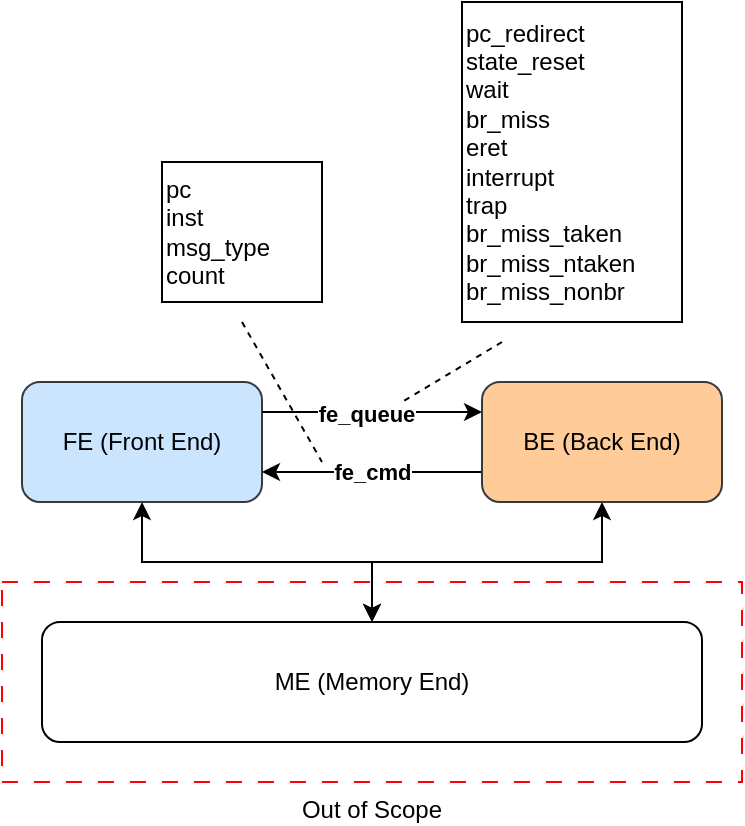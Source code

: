 <mxfile version="26.2.2" pages="8">
  <diagram name="Top Level" id="gSaMj9r_bIgpUZWunbMq">
    <mxGraphModel dx="2068" dy="1201" grid="1" gridSize="10" guides="1" tooltips="1" connect="1" arrows="1" fold="1" page="1" pageScale="1" pageWidth="850" pageHeight="1100" math="0" shadow="0">
      <root>
        <mxCell id="0" />
        <mxCell id="1" parent="0" />
        <mxCell id="ZdfBLmJmLp9qReuoNuhd-8" value="" style="edgeStyle=orthogonalEdgeStyle;rounded=0;orthogonalLoop=1;jettySize=auto;html=1;startArrow=classic;startFill=1;" parent="1" source="ZdfBLmJmLp9qReuoNuhd-1" target="ZdfBLmJmLp9qReuoNuhd-3" edge="1">
          <mxGeometry relative="1" as="geometry" />
        </mxCell>
        <mxCell id="ZdfBLmJmLp9qReuoNuhd-1" value="FE (Front End)" style="rounded=1;whiteSpace=wrap;html=1;fillColor=#cce5ff;strokeColor=#36393d;" parent="1" vertex="1">
          <mxGeometry x="150" y="280" width="120" height="60" as="geometry" />
        </mxCell>
        <mxCell id="ZdfBLmJmLp9qReuoNuhd-6" value="fe_cmd" style="edgeStyle=orthogonalEdgeStyle;rounded=0;orthogonalLoop=1;jettySize=auto;html=1;exitX=0;exitY=0.75;exitDx=0;exitDy=0;entryX=1;entryY=0.75;entryDx=0;entryDy=0;fontStyle=1" parent="1" source="ZdfBLmJmLp9qReuoNuhd-2" target="ZdfBLmJmLp9qReuoNuhd-1" edge="1">
          <mxGeometry relative="1" as="geometry" />
        </mxCell>
        <mxCell id="ZdfBLmJmLp9qReuoNuhd-9" value="" style="edgeStyle=orthogonalEdgeStyle;rounded=0;orthogonalLoop=1;jettySize=auto;html=1;startArrow=classic;startFill=1;" parent="1" source="ZdfBLmJmLp9qReuoNuhd-2" target="ZdfBLmJmLp9qReuoNuhd-3" edge="1">
          <mxGeometry relative="1" as="geometry" />
        </mxCell>
        <mxCell id="ZdfBLmJmLp9qReuoNuhd-2" value="BE (Back End)" style="rounded=1;whiteSpace=wrap;html=1;fillColor=#ffcc99;strokeColor=#36393d;" parent="1" vertex="1">
          <mxGeometry x="380" y="280" width="120" height="60" as="geometry" />
        </mxCell>
        <mxCell id="ZdfBLmJmLp9qReuoNuhd-3" value="ME (Memory End)" style="rounded=1;whiteSpace=wrap;html=1;" parent="1" vertex="1">
          <mxGeometry x="160" y="400" width="330" height="60" as="geometry" />
        </mxCell>
        <mxCell id="ZdfBLmJmLp9qReuoNuhd-5" value="" style="endArrow=classic;html=1;rounded=0;exitX=1;exitY=0.25;exitDx=0;exitDy=0;entryX=0;entryY=0.25;entryDx=0;entryDy=0;" parent="1" source="ZdfBLmJmLp9qReuoNuhd-1" target="ZdfBLmJmLp9qReuoNuhd-2" edge="1">
          <mxGeometry width="50" height="50" relative="1" as="geometry">
            <mxPoint x="250" y="630" as="sourcePoint" />
            <mxPoint x="300" y="580" as="targetPoint" />
          </mxGeometry>
        </mxCell>
        <mxCell id="ZdfBLmJmLp9qReuoNuhd-11" value="fe_queue" style="edgeLabel;html=1;align=center;verticalAlign=middle;resizable=0;points=[];fontStyle=1" parent="ZdfBLmJmLp9qReuoNuhd-5" vertex="1" connectable="0">
          <mxGeometry x="-0.068" y="-1" relative="1" as="geometry">
            <mxPoint as="offset" />
          </mxGeometry>
        </mxCell>
        <mxCell id="ZdfBLmJmLp9qReuoNuhd-12" value="Out of Scope" style="rounded=0;whiteSpace=wrap;html=1;fillColor=none;dashed=1;dashPattern=8 8;labelPosition=center;verticalLabelPosition=bottom;align=center;verticalAlign=top;strokeColor=#FF0000;" parent="1" vertex="1">
          <mxGeometry x="140" y="380" width="370" height="100" as="geometry" />
        </mxCell>
        <mxCell id="ZdfBLmJmLp9qReuoNuhd-13" value="pc&lt;br&gt;inst&lt;br&gt;msg_type&lt;br&gt;count" style="text;html=1;align=left;verticalAlign=middle;resizable=0;points=[];autosize=1;strokeColor=default;" parent="1" vertex="1">
          <mxGeometry x="220" y="170" width="80" height="70" as="geometry" />
        </mxCell>
        <mxCell id="ZdfBLmJmLp9qReuoNuhd-14" value="pc_redirect&lt;div&gt;state_reset&lt;/div&gt;&lt;div&gt;wait&lt;/div&gt;&lt;div&gt;br_miss&lt;/div&gt;&lt;div&gt;eret&lt;/div&gt;&lt;div&gt;interrupt&lt;/div&gt;&lt;div&gt;trap&lt;/div&gt;&lt;div&gt;br_miss_taken&lt;/div&gt;&lt;div&gt;br_miss_ntaken&lt;/div&gt;&lt;div&gt;br_miss_nonbr&lt;/div&gt;" style="text;html=1;align=left;verticalAlign=middle;resizable=0;points=[];autosize=1;strokeColor=default;" parent="1" vertex="1">
          <mxGeometry x="370" y="90" width="110" height="160" as="geometry" />
        </mxCell>
        <mxCell id="n4LRniv7Hgu3o_SfoRni-1" value="" style="endArrow=none;dashed=1;html=1;rounded=0;" parent="1" edge="1">
          <mxGeometry width="50" height="50" relative="1" as="geometry">
            <mxPoint x="260" y="250" as="sourcePoint" />
            <mxPoint x="300" y="320" as="targetPoint" />
          </mxGeometry>
        </mxCell>
        <mxCell id="n4LRniv7Hgu3o_SfoRni-2" value="" style="endArrow=none;dashed=1;html=1;rounded=0;" parent="1" edge="1">
          <mxGeometry width="50" height="50" relative="1" as="geometry">
            <mxPoint x="390" y="260" as="sourcePoint" />
            <mxPoint x="340" y="290" as="targetPoint" />
          </mxGeometry>
        </mxCell>
      </root>
    </mxGraphModel>
  </diagram>
  <diagram id="Fex2aDe0NyIlUf6SwWkO" name="Front End">
    <mxGraphModel dx="838" dy="571" grid="1" gridSize="10" guides="1" tooltips="1" connect="1" arrows="1" fold="1" page="1" pageScale="1" pageWidth="850" pageHeight="1100" math="0" shadow="0">
      <root>
        <mxCell id="0" />
        <mxCell id="1" parent="0" />
        <mxCell id="5Do_AnMC29IlGybl_x2K-18" value="fe_queue" style="edgeStyle=orthogonalEdgeStyle;rounded=0;orthogonalLoop=1;jettySize=auto;html=1;" parent="1" source="5Do_AnMC29IlGybl_x2K-1" edge="1">
          <mxGeometry relative="1" as="geometry">
            <mxPoint x="560" y="750" as="targetPoint" />
          </mxGeometry>
        </mxCell>
        <mxCell id="5Do_AnMC29IlGybl_x2K-1" value="FE Controller" style="rounded=1;whiteSpace=wrap;html=1;labelPosition=center;verticalLabelPosition=middle;align=center;verticalAlign=middle;" parent="1" vertex="1">
          <mxGeometry x="340" y="720" width="120" height="60" as="geometry" />
        </mxCell>
        <mxCell id="5Do_AnMC29IlGybl_x2K-13" style="edgeStyle=orthogonalEdgeStyle;rounded=0;orthogonalLoop=1;jettySize=auto;html=1;entryX=0.5;entryY=0;entryDx=0;entryDy=0;" parent="1" source="5Do_AnMC29IlGybl_x2K-2" target="5Do_AnMC29IlGybl_x2K-5" edge="1">
          <mxGeometry relative="1" as="geometry" />
        </mxCell>
        <mxCell id="5Do_AnMC29IlGybl_x2K-2" value="PC Gen" style="rounded=1;whiteSpace=wrap;html=1;labelPosition=center;verticalLabelPosition=middle;align=center;verticalAlign=middle;" parent="1" vertex="1">
          <mxGeometry x="340" y="390" width="120" height="60" as="geometry" />
        </mxCell>
        <mxCell id="5Do_AnMC29IlGybl_x2K-7" value="" style="edgeStyle=orthogonalEdgeStyle;rounded=0;orthogonalLoop=1;jettySize=auto;html=1;startArrow=classic;startFill=1;" parent="1" source="5Do_AnMC29IlGybl_x2K-3" target="5Do_AnMC29IlGybl_x2K-2" edge="1">
          <mxGeometry relative="1" as="geometry" />
        </mxCell>
        <mxCell id="5Do_AnMC29IlGybl_x2K-21" style="edgeStyle=orthogonalEdgeStyle;rounded=0;orthogonalLoop=1;jettySize=auto;html=1;entryX=0.5;entryY=0;entryDx=0;entryDy=0;" parent="1" source="5Do_AnMC29IlGybl_x2K-3" target="5Do_AnMC29IlGybl_x2K-20" edge="1">
          <mxGeometry relative="1" as="geometry" />
        </mxCell>
        <mxCell id="5Do_AnMC29IlGybl_x2K-3" value="MMU" style="rounded=1;whiteSpace=wrap;html=1;labelPosition=center;verticalLabelPosition=middle;align=center;verticalAlign=middle;" parent="1" vertex="1">
          <mxGeometry x="190" y="390" width="120" height="60" as="geometry" />
        </mxCell>
        <mxCell id="5Do_AnMC29IlGybl_x2K-8" value="" style="edgeStyle=orthogonalEdgeStyle;rounded=0;orthogonalLoop=1;jettySize=auto;html=1;startArrow=classic;startFill=1;" parent="1" source="5Do_AnMC29IlGybl_x2K-4" target="5Do_AnMC29IlGybl_x2K-3" edge="1">
          <mxGeometry relative="1" as="geometry" />
        </mxCell>
        <mxCell id="5Do_AnMC29IlGybl_x2K-4" value="I$" style="rounded=1;whiteSpace=wrap;html=1;labelPosition=center;verticalLabelPosition=middle;align=center;verticalAlign=middle;" parent="1" vertex="1">
          <mxGeometry x="40" y="390" width="120" height="60" as="geometry" />
        </mxCell>
        <mxCell id="5Do_AnMC29IlGybl_x2K-15" value="Assembled Instructions" style="edgeStyle=orthogonalEdgeStyle;rounded=0;orthogonalLoop=1;jettySize=auto;html=1;" parent="1" source="5Do_AnMC29IlGybl_x2K-5" target="5Do_AnMC29IlGybl_x2K-6" edge="1">
          <mxGeometry relative="1" as="geometry" />
        </mxCell>
        <mxCell id="5Do_AnMC29IlGybl_x2K-5" value="Realigner" style="rounded=1;whiteSpace=wrap;html=1;labelPosition=center;verticalLabelPosition=middle;align=center;verticalAlign=middle;fontStyle=0" parent="1" vertex="1">
          <mxGeometry x="340" y="500" width="120" height="60" as="geometry" />
        </mxCell>
        <mxCell id="5Do_AnMC29IlGybl_x2K-16" value="Fetched Instruction" style="edgeStyle=orthogonalEdgeStyle;rounded=0;orthogonalLoop=1;jettySize=auto;html=1;entryX=0.5;entryY=0;entryDx=0;entryDy=0;" parent="1" source="5Do_AnMC29IlGybl_x2K-6" target="5Do_AnMC29IlGybl_x2K-1" edge="1">
          <mxGeometry relative="1" as="geometry">
            <mxPoint x="400" y="710" as="targetPoint" />
          </mxGeometry>
        </mxCell>
        <mxCell id="5Do_AnMC29IlGybl_x2K-6" value="Scan" style="rounded=1;whiteSpace=wrap;html=1;labelPosition=center;verticalLabelPosition=middle;align=center;verticalAlign=middle;" parent="1" vertex="1">
          <mxGeometry x="340" y="600" width="120" height="60" as="geometry" />
        </mxCell>
        <mxCell id="5Do_AnMC29IlGybl_x2K-10" value="" style="endArrow=classic;html=1;rounded=0;entryX=1.002;entryY=0.147;entryDx=0;entryDy=0;entryPerimeter=0;" parent="1" target="5Do_AnMC29IlGybl_x2K-2" edge="1">
          <mxGeometry width="50" height="50" relative="1" as="geometry">
            <mxPoint x="570" y="400" as="sourcePoint" />
            <mxPoint x="510" y="440" as="targetPoint" />
          </mxGeometry>
        </mxCell>
        <mxCell id="5Do_AnMC29IlGybl_x2K-11" value="PC" style="edgeLabel;html=1;align=center;verticalAlign=middle;resizable=0;points=[];" parent="5Do_AnMC29IlGybl_x2K-10" vertex="1" connectable="0">
          <mxGeometry x="-0.541" relative="1" as="geometry">
            <mxPoint as="offset" />
          </mxGeometry>
        </mxCell>
        <mxCell id="5Do_AnMC29IlGybl_x2K-12" value="Virtually-Index, Physically Tagged&lt;div&gt;1 - 8 way set-associative&lt;/div&gt;&lt;div&gt;64 - 512 bit block size&lt;/div&gt;" style="text;html=1;align=left;verticalAlign=middle;whiteSpace=wrap;rounded=0;strokeColor=default;" parent="1" vertex="1">
          <mxGeometry x="30" y="270" width="200" height="70" as="geometry" />
        </mxCell>
        <mxCell id="5Do_AnMC29IlGybl_x2K-17" value="Scans Instructions (aligned, compressed, normal)" style="text;html=1;align=left;verticalAlign=middle;whiteSpace=wrap;rounded=0;strokeColor=default;" parent="1" vertex="1">
          <mxGeometry x="500" y="595" width="130" height="65" as="geometry" />
        </mxCell>
        <mxCell id="5Do_AnMC29IlGybl_x2K-19" value="instr_fetch&lt;div&gt;itlb_miss&lt;/div&gt;&lt;div&gt;instr_page_fault&lt;/div&gt;&lt;div&gt;instr_access_fault&lt;/div&gt;&lt;div&gt;icache_miss&lt;/div&gt;" style="text;html=1;align=left;verticalAlign=middle;whiteSpace=wrap;rounded=0;strokeColor=default;" parent="1" vertex="1">
          <mxGeometry x="480" y="800" width="130" height="90" as="geometry" />
        </mxCell>
        <mxCell id="5Do_AnMC29IlGybl_x2K-22" value="" style="edgeStyle=orthogonalEdgeStyle;rounded=0;orthogonalLoop=1;jettySize=auto;html=1;" parent="1" source="5Do_AnMC29IlGybl_x2K-20" target="5Do_AnMC29IlGybl_x2K-1" edge="1">
          <mxGeometry relative="1" as="geometry" />
        </mxCell>
        <mxCell id="5Do_AnMC29IlGybl_x2K-20" value="Exception Pipe (1 Clock Cycles)" style="rounded=1;whiteSpace=wrap;html=1;labelPosition=center;verticalLabelPosition=middle;align=center;verticalAlign=middle;" parent="1" vertex="1">
          <mxGeometry x="190" y="720" width="120" height="60" as="geometry" />
        </mxCell>
        <mxCell id="1EQpkVD4WTKMlv6eUZim-1" value="&lt;div&gt;itlb_miss&lt;/div&gt;&lt;div&gt;instr_page_fault&lt;/div&gt;&lt;div&gt;instr_access_fault&lt;/div&gt;" style="text;html=1;align=left;verticalAlign=middle;whiteSpace=wrap;rounded=0;strokeColor=default;" parent="1" vertex="1">
          <mxGeometry x="80" y="602.5" width="110" height="50" as="geometry" />
        </mxCell>
        <mxCell id="h2Kqx76IrO2Ful2E2gfY-2" value="" style="endArrow=none;dashed=1;html=1;rounded=0;exitX=0.5;exitY=1;exitDx=0;exitDy=0;entryX=0.5;entryY=0;entryDx=0;entryDy=0;" edge="1" parent="1" source="5Do_AnMC29IlGybl_x2K-12" target="5Do_AnMC29IlGybl_x2K-4">
          <mxGeometry width="50" height="50" relative="1" as="geometry">
            <mxPoint x="260" y="250" as="sourcePoint" />
            <mxPoint x="300" y="320" as="targetPoint" />
          </mxGeometry>
        </mxCell>
        <mxCell id="h2Kqx76IrO2Ful2E2gfY-3" value="" style="endArrow=none;dashed=1;html=1;rounded=0;entryX=1;entryY=0.5;entryDx=0;entryDy=0;" edge="1" parent="1" target="1EQpkVD4WTKMlv6eUZim-1">
          <mxGeometry width="50" height="50" relative="1" as="geometry">
            <mxPoint x="250" y="620" as="sourcePoint" />
            <mxPoint x="310" y="330" as="targetPoint" />
          </mxGeometry>
        </mxCell>
        <mxCell id="h2Kqx76IrO2Ful2E2gfY-4" value="" style="endArrow=none;dashed=1;html=1;rounded=0;entryX=1;entryY=0.5;entryDx=0;entryDy=0;" edge="1" parent="1" source="5Do_AnMC29IlGybl_x2K-17" target="5Do_AnMC29IlGybl_x2K-6">
          <mxGeometry width="50" height="50" relative="1" as="geometry">
            <mxPoint x="280" y="270" as="sourcePoint" />
            <mxPoint x="320" y="340" as="targetPoint" />
          </mxGeometry>
        </mxCell>
        <mxCell id="h2Kqx76IrO2Ful2E2gfY-5" value="" style="endArrow=none;dashed=1;html=1;rounded=0;entryX=0.5;entryY=0;entryDx=0;entryDy=0;" edge="1" parent="1" target="5Do_AnMC29IlGybl_x2K-19">
          <mxGeometry width="50" height="50" relative="1" as="geometry">
            <mxPoint x="520" y="760" as="sourcePoint" />
            <mxPoint x="330" y="350" as="targetPoint" />
          </mxGeometry>
        </mxCell>
      </root>
    </mxGraphModel>
  </diagram>
  <diagram id="BfWlYmMmu0L30tgS9wli" name="Back End">
    <mxGraphModel dx="3447" dy="2002" grid="1" gridSize="10" guides="1" tooltips="1" connect="1" arrows="1" fold="1" page="1" pageScale="1" pageWidth="850" pageHeight="1100" math="0" shadow="0">
      <root>
        <mxCell id="0" />
        <mxCell id="1" parent="0" />
        <mxCell id="krLTCR8n1Ns8TSGt49DA-22" value="Director" style="rounded=1;whiteSpace=wrap;html=1;labelPosition=center;verticalLabelPosition=top;align=center;verticalAlign=bottom;" parent="1" vertex="1">
          <mxGeometry x="1150" y="155" width="420" height="310" as="geometry" />
        </mxCell>
        <mxCell id="krLTCR8n1Ns8TSGt49DA-23" value="Detector" style="rounded=1;whiteSpace=wrap;html=1;labelPosition=center;verticalLabelPosition=top;align=center;verticalAlign=bottom;" parent="1" vertex="1">
          <mxGeometry x="230" y="1220" width="370" height="420" as="geometry" />
        </mxCell>
        <mxCell id="krLTCR8n1Ns8TSGt49DA-25" value="Scheduler" style="rounded=1;whiteSpace=wrap;html=1;labelPosition=center;verticalLabelPosition=top;align=center;verticalAlign=bottom;" parent="1" vertex="1">
          <mxGeometry x="220" y="60" width="470" height="580" as="geometry" />
        </mxCell>
        <mxCell id="krLTCR8n1Ns8TSGt49DA-30" value="fe_queue" style="endArrow=classic;html=1;rounded=0;entryX=0;entryY=0.5;entryDx=0;entryDy=0;" parent="1" target="krLTCR8n1Ns8TSGt49DA-32" edge="1">
          <mxGeometry width="50" height="50" relative="1" as="geometry">
            <mxPoint x="80" y="160" as="sourcePoint" />
            <mxPoint x="220" y="160" as="targetPoint" />
          </mxGeometry>
        </mxCell>
        <mxCell id="krLTCR8n1Ns8TSGt49DA-31" value="Issue Queue" style="rounded=1;whiteSpace=wrap;html=1;labelPosition=center;verticalLabelPosition=top;align=center;verticalAlign=bottom;dashed=1;dashPattern=8 8;" parent="1" vertex="1">
          <mxGeometry x="270" y="100" width="170" height="210" as="geometry" />
        </mxCell>
        <mxCell id="krLTCR8n1Ns8TSGt49DA-32" value="FIFO" style="rounded=1;whiteSpace=wrap;html=1;" parent="1" vertex="1">
          <mxGeometry x="295" y="130" width="120" height="60" as="geometry" />
        </mxCell>
        <mxCell id="8k8uYrVaryOAXli8iLL7-4" style="edgeStyle=orthogonalEdgeStyle;rounded=0;orthogonalLoop=1;jettySize=auto;html=1;" parent="1" source="krLTCR8n1Ns8TSGt49DA-34" target="8k8uYrVaryOAXli8iLL7-1" edge="1">
          <mxGeometry relative="1" as="geometry" />
        </mxCell>
        <mxCell id="krLTCR8n1Ns8TSGt49DA-34" value="Preissue FIFO" style="rounded=1;whiteSpace=wrap;html=1;" parent="1" vertex="1">
          <mxGeometry x="295" y="220" width="120" height="60" as="geometry" />
        </mxCell>
        <mxCell id="krLTCR8n1Ns8TSGt49DA-37" value="" style="group" parent="1" vertex="1" connectable="0">
          <mxGeometry x="220" y="160" width="30" height="90" as="geometry" />
        </mxCell>
        <mxCell id="krLTCR8n1Ns8TSGt49DA-33" value="" style="endArrow=classic;html=1;rounded=0;entryX=0;entryY=0.5;entryDx=0;entryDy=0;" parent="krLTCR8n1Ns8TSGt49DA-37" target="krLTCR8n1Ns8TSGt49DA-32" edge="1">
          <mxGeometry width="50" height="50" relative="1" as="geometry">
            <mxPoint as="sourcePoint" />
            <mxPoint x="150" y="40" as="targetPoint" />
          </mxGeometry>
        </mxCell>
        <mxCell id="krLTCR8n1Ns8TSGt49DA-35" value="" style="endArrow=classic;html=1;rounded=0;entryX=0;entryY=0.5;entryDx=0;entryDy=0;" parent="krLTCR8n1Ns8TSGt49DA-37" target="krLTCR8n1Ns8TSGt49DA-34" edge="1">
          <mxGeometry width="50" height="50" relative="1" as="geometry">
            <mxPoint x="30" y="90" as="sourcePoint" />
            <mxPoint x="100" as="targetPoint" />
          </mxGeometry>
        </mxCell>
        <mxCell id="krLTCR8n1Ns8TSGt49DA-36" value="" style="endArrow=none;html=1;rounded=0;" parent="krLTCR8n1Ns8TSGt49DA-37" edge="1">
          <mxGeometry width="50" height="50" relative="1" as="geometry">
            <mxPoint x="30" y="90" as="sourcePoint" />
            <mxPoint x="30" as="targetPoint" />
          </mxGeometry>
        </mxCell>
        <mxCell id="krLTCR8n1Ns8TSGt49DA-39" value="issue_pkt" style="endArrow=classic;html=1;rounded=0;exitX=1;exitY=0.5;exitDx=0;exitDy=0;entryX=0;entryY=0.25;entryDx=0;entryDy=0;" parent="1" source="krLTCR8n1Ns8TSGt49DA-32" target="8k8uYrVaryOAXli8iLL7-2" edge="1">
          <mxGeometry width="50" height="50" relative="1" as="geometry">
            <mxPoint x="415" y="170" as="sourcePoint" />
            <mxPoint x="410" y="300" as="targetPoint" />
            <Array as="points">
              <mxPoint x="490" y="160" />
            </Array>
          </mxGeometry>
        </mxCell>
        <mxCell id="8k8uYrVaryOAXli8iLL7-3" style="edgeStyle=orthogonalEdgeStyle;rounded=0;orthogonalLoop=1;jettySize=auto;html=1;entryX=0;entryY=0.5;entryDx=0;entryDy=0;" parent="1" source="8k8uYrVaryOAXli8iLL7-1" target="8k8uYrVaryOAXli8iLL7-2" edge="1">
          <mxGeometry relative="1" as="geometry">
            <Array as="points">
              <mxPoint x="530" y="250" />
              <mxPoint x="530" y="175" />
            </Array>
          </mxGeometry>
        </mxCell>
        <mxCell id="8k8uYrVaryOAXli8iLL7-1" value="Register File" style="rounded=1;whiteSpace=wrap;html=1;" parent="1" vertex="1">
          <mxGeometry x="460" y="220" width="50" height="60" as="geometry" />
        </mxCell>
        <mxCell id="8k8uYrVaryOAXli8iLL7-5" value="dispatch_pkt" style="edgeStyle=orthogonalEdgeStyle;rounded=0;orthogonalLoop=1;jettySize=auto;html=1;" parent="1" source="8k8uYrVaryOAXli8iLL7-2" edge="1">
          <mxGeometry relative="1" as="geometry">
            <mxPoint x="740" y="175" as="targetPoint" />
            <Array as="points">
              <mxPoint x="740" y="175" />
            </Array>
          </mxGeometry>
        </mxCell>
        <mxCell id="8k8uYrVaryOAXli8iLL7-2" value="comb" style="rounded=1;whiteSpace=wrap;html=1;" parent="1" vertex="1">
          <mxGeometry x="560" y="145" width="50" height="60" as="geometry" />
        </mxCell>
        <mxCell id="8k8uYrVaryOAXli8iLL7-7" value="clear_iss" style="endArrow=classic;html=1;rounded=0;" parent="1" edge="1">
          <mxGeometry width="50" height="50" relative="1" as="geometry">
            <mxPoint x="80" y="350" as="sourcePoint" />
            <mxPoint x="220" y="350" as="targetPoint" />
          </mxGeometry>
        </mxCell>
        <mxCell id="8k8uYrVaryOAXli8iLL7-9" value="hazard" style="endArrow=classic;html=1;rounded=0;" parent="1" edge="1">
          <mxGeometry width="50" height="50" relative="1" as="geometry">
            <mxPoint x="80" y="300" as="sourcePoint" />
            <mxPoint x="220" y="300" as="targetPoint" />
          </mxGeometry>
        </mxCell>
        <mxCell id="8k8uYrVaryOAXli8iLL7-11" value="Disable issue queue" style="text;html=1;align=center;verticalAlign=middle;resizable=0;points=[];autosize=1;strokeColor=none;fillColor=none;" parent="1" vertex="1">
          <mxGeometry x="80" y="300" width="130" height="30" as="geometry" />
        </mxCell>
        <mxCell id="8k8uYrVaryOAXli8iLL7-12" value="Clear issue queue" style="text;html=1;align=center;verticalAlign=middle;resizable=0;points=[];autosize=1;strokeColor=none;fillColor=none;" parent="1" vertex="1">
          <mxGeometry x="90" y="350" width="120" height="30" as="geometry" />
        </mxCell>
        <mxCell id="8k8uYrVaryOAXli8iLL7-13" value="Deassert dispatch_pkt&lt;span style=&quot;background-color: transparent; color: light-dark(rgb(0, 0, 0), rgb(255, 255, 255)); white-space-collapse: preserve;&quot;&gt;&#x9;&lt;/span&gt;" style="text;html=1;align=center;verticalAlign=middle;resizable=0;points=[];autosize=1;strokeColor=none;fillColor=none;" parent="1" vertex="1">
          <mxGeometry x="70" y="390" width="160" height="30" as="geometry" />
        </mxCell>
        <mxCell id="8k8uYrVaryOAXli8iLL7-14" value="hazard" style="endArrow=classic;html=1;rounded=0;" parent="1" edge="1">
          <mxGeometry width="50" height="50" relative="1" as="geometry">
            <mxPoint x="80" y="300" as="sourcePoint" />
            <mxPoint x="220" y="300" as="targetPoint" />
          </mxGeometry>
        </mxCell>
        <mxCell id="8k8uYrVaryOAXli8iLL7-15" value="Poison" style="endArrow=classic;html=1;rounded=0;entryX=0;entryY=0.75;entryDx=0;entryDy=0;exitX=0.942;exitY=0;exitDx=0;exitDy=0;exitPerimeter=0;" parent="1" source="8k8uYrVaryOAXli8iLL7-13" target="8k8uYrVaryOAXli8iLL7-2" edge="1">
          <mxGeometry x="-0.001" width="50" height="50" relative="1" as="geometry">
            <mxPoint x="340" y="411" as="sourcePoint" />
            <mxPoint x="550" y="400" as="targetPoint" />
            <Array as="points">
              <mxPoint x="540" y="390" />
              <mxPoint x="540" y="190" />
            </Array>
            <mxPoint as="offset" />
          </mxGeometry>
        </mxCell>
        <mxCell id="8k8uYrVaryOAXli8iLL7-26" value="poison" style="endArrow=classic;html=1;rounded=0;" parent="1" edge="1">
          <mxGeometry x="0.008" width="50" height="50" relative="1" as="geometry">
            <mxPoint x="80" y="390" as="sourcePoint" />
            <mxPoint x="220" y="390" as="targetPoint" />
            <mxPoint as="offset" />
          </mxGeometry>
        </mxCell>
        <mxCell id="8k8uYrVaryOAXli8iLL7-27" value="" style="endArrow=classic;html=1;rounded=0;" parent="1" edge="1">
          <mxGeometry width="50" height="50" relative="1" as="geometry">
            <mxPoint x="530" y="160" as="sourcePoint" />
            <mxPoint x="740" y="110" as="targetPoint" />
            <Array as="points">
              <mxPoint x="530" y="110" />
            </Array>
          </mxGeometry>
        </mxCell>
        <mxCell id="8k8uYrVaryOAXli8iLL7-28" value="issue_pkt" style="edgeLabel;html=1;align=center;verticalAlign=middle;resizable=0;points=[];" parent="8k8uYrVaryOAXli8iLL7-27" vertex="1" connectable="0">
          <mxGeometry x="0.6" y="3" relative="1" as="geometry">
            <mxPoint x="-8" as="offset" />
          </mxGeometry>
        </mxCell>
        <mxCell id="8k8uYrVaryOAXli8iLL7-29" value="issue_pkt" style="endArrow=classic;html=1;rounded=0;" parent="1" edge="1">
          <mxGeometry width="50" height="50" relative="1" as="geometry">
            <mxPoint x="1080" y="245" as="sourcePoint" />
            <mxPoint x="1200" y="245" as="targetPoint" />
          </mxGeometry>
        </mxCell>
        <mxCell id="8k8uYrVaryOAXli8iLL7-30" value="br_pkt" style="endArrow=classic;html=1;rounded=0;" parent="1" edge="1">
          <mxGeometry width="50" height="50" relative="1" as="geometry">
            <mxPoint x="1080" y="275" as="sourcePoint" />
            <mxPoint x="1200" y="275" as="targetPoint" />
          </mxGeometry>
        </mxCell>
        <mxCell id="8k8uYrVaryOAXli8iLL7-32" value="commit_pkt" style="endArrow=classic;html=1;rounded=0;" parent="1" edge="1">
          <mxGeometry width="50" height="50" relative="1" as="geometry">
            <mxPoint x="1080" y="305" as="sourcePoint" />
            <mxPoint x="1200" y="305" as="targetPoint" />
          </mxGeometry>
        </mxCell>
        <mxCell id="8k8uYrVaryOAXli8iLL7-33" value="poison_isd" style="endArrow=classic;html=1;rounded=0;" parent="1" edge="1">
          <mxGeometry x="0.631" width="50" height="50" relative="1" as="geometry">
            <mxPoint x="1265" y="295" as="sourcePoint" />
            <mxPoint x="1590" y="295" as="targetPoint" />
            <mxPoint as="offset" />
          </mxGeometry>
        </mxCell>
        <mxCell id="8k8uYrVaryOAXli8iLL7-34" value="npc check" style="rounded=1;whiteSpace=wrap;html=1;" parent="1" vertex="1">
          <mxGeometry x="1200" y="214" width="65" height="120" as="geometry" />
        </mxCell>
        <mxCell id="8k8uYrVaryOAXli8iLL7-36" value="" style="endArrow=classic;html=1;rounded=0;entryX=0.5;entryY=0;entryDx=0;entryDy=0;exitX=1;exitY=0.5;exitDx=0;exitDy=0;" parent="1" source="8k8uYrVaryOAXli8iLL7-34" target="8k8uYrVaryOAXli8iLL7-34" edge="1">
          <mxGeometry width="50" height="50" relative="1" as="geometry">
            <mxPoint x="1290" y="174" as="sourcePoint" />
            <mxPoint x="1410" y="214" as="targetPoint" />
            <Array as="points">
              <mxPoint x="1290" y="274" />
              <mxPoint x="1290" y="234" />
              <mxPoint x="1290" y="194" />
              <mxPoint x="1233" y="194" />
            </Array>
          </mxGeometry>
        </mxCell>
        <mxCell id="8k8uYrVaryOAXli8iLL7-38" value="" style="endArrow=classic;html=1;rounded=0;" parent="1" edge="1">
          <mxGeometry width="50" height="50" relative="1" as="geometry">
            <mxPoint x="1290" y="254" as="sourcePoint" />
            <mxPoint x="1590" y="254" as="targetPoint" />
          </mxGeometry>
        </mxCell>
        <mxCell id="8k8uYrVaryOAXli8iLL7-40" value="expected_npc" style="edgeLabel;html=1;align=center;verticalAlign=middle;resizable=0;points=[];" parent="8k8uYrVaryOAXli8iLL7-38" vertex="1" connectable="0">
          <mxGeometry x="-0.175" y="-1" relative="1" as="geometry">
            <mxPoint x="111" as="offset" />
          </mxGeometry>
        </mxCell>
        <mxCell id="8k8uYrVaryOAXli8iLL7-43" value="fe_cmd" style="endArrow=classic;html=1;rounded=0;exitX=1;exitY=0.5;exitDx=0;exitDy=0;" parent="1" source="8k8uYrVaryOAXli8iLL7-44" edge="1">
          <mxGeometry x="0.167" width="50" height="50" relative="1" as="geometry">
            <mxPoint x="1290" y="385" as="sourcePoint" />
            <mxPoint x="1590" y="385" as="targetPoint" />
            <Array as="points" />
            <mxPoint as="offset" />
          </mxGeometry>
        </mxCell>
        <mxCell id="8k8uYrVaryOAXli8iLL7-44" value="commit_pkt checks" style="rounded=1;whiteSpace=wrap;html=1;" parent="1" vertex="1">
          <mxGeometry x="1200" y="345" width="270" height="80" as="geometry" />
        </mxCell>
        <mxCell id="8k8uYrVaryOAXli8iLL7-47" value="" style="endArrow=classic;html=1;rounded=0;entryX=0;entryY=0.5;entryDx=0;entryDy=0;" parent="1" target="8k8uYrVaryOAXli8iLL7-44" edge="1">
          <mxGeometry width="50" height="50" relative="1" as="geometry">
            <mxPoint x="1180" y="305" as="sourcePoint" />
            <mxPoint x="1240" y="385" as="targetPoint" />
            <Array as="points">
              <mxPoint x="1180" y="385" />
            </Array>
          </mxGeometry>
        </mxCell>
        <mxCell id="8k8uYrVaryOAXli8iLL7-48" value="commit_pkt:&lt;div&gt;&lt;ul&gt;&lt;li&gt;freeze&lt;/li&gt;&lt;li&gt;itlb_fill&lt;/li&gt;&lt;li&gt;sfence&lt;/li&gt;&lt;li&gt;csrw&lt;/li&gt;&lt;li&gt;wfi&lt;/li&gt;&lt;li&gt;icache_miss&lt;/li&gt;&lt;li&gt;eret&lt;/li&gt;&lt;li&gt;nps_mismatch&lt;/li&gt;&lt;/ul&gt;&lt;/div&gt;&lt;div&gt;attaboy (correct prediction)&lt;/div&gt;" style="text;html=1;align=left;verticalAlign=middle;resizable=0;points=[];autosize=1;strokeColor=default;fillColor=none;" parent="1" vertex="1">
          <mxGeometry x="950" y="365" width="170" height="180" as="geometry" />
        </mxCell>
        <mxCell id="gA_NJuyqVtPFc1KAvtDb-1" value="" style="endArrow=classic;html=1;rounded=0;entryX=0;entryY=0.5;entryDx=0;entryDy=0;" parent="1" target="gA_NJuyqVtPFc1KAvtDb-3" edge="1">
          <mxGeometry width="50" height="50" relative="1" as="geometry">
            <mxPoint x="20" y="1460" as="sourcePoint" />
            <mxPoint x="230" y="1460" as="targetPoint" />
            <Array as="points">
              <mxPoint x="20" y="1460" />
            </Array>
          </mxGeometry>
        </mxCell>
        <mxCell id="gA_NJuyqVtPFc1KAvtDb-2" value="issue_pkt" style="edgeLabel;html=1;align=center;verticalAlign=middle;resizable=0;points=[];" parent="gA_NJuyqVtPFc1KAvtDb-1" vertex="1" connectable="0">
          <mxGeometry x="0.6" y="3" relative="1" as="geometry">
            <mxPoint x="-30" y="3" as="offset" />
          </mxGeometry>
        </mxCell>
        <mxCell id="gA_NJuyqVtPFc1KAvtDb-3" value="Hazard Detection" style="rounded=1;whiteSpace=wrap;html=1;" parent="1" vertex="1">
          <mxGeometry x="250" y="1430" width="125" height="60" as="geometry" />
        </mxCell>
        <mxCell id="gA_NJuyqVtPFc1KAvtDb-4" value="" style="endArrow=classic;html=1;rounded=0;entryX=0;entryY=0.5;entryDx=0;entryDy=0;" parent="1" edge="1">
          <mxGeometry width="50" height="50" relative="1" as="geometry">
            <mxPoint x="20" y="1550" as="sourcePoint" />
            <mxPoint x="245" y="1550" as="targetPoint" />
            <Array as="points">
              <mxPoint x="20" y="1550" />
            </Array>
          </mxGeometry>
        </mxCell>
        <mxCell id="gA_NJuyqVtPFc1KAvtDb-5" value="dispatch_pkt" style="edgeLabel;html=1;align=center;verticalAlign=middle;resizable=0;points=[];" parent="gA_NJuyqVtPFc1KAvtDb-4" vertex="1" connectable="0">
          <mxGeometry x="0.6" y="3" relative="1" as="geometry">
            <mxPoint x="-30" y="3" as="offset" />
          </mxGeometry>
        </mxCell>
        <mxCell id="gA_NJuyqVtPFc1KAvtDb-9" value="" style="edgeStyle=orthogonalEdgeStyle;rounded=0;orthogonalLoop=1;jettySize=auto;html=1;" parent="1" source="gA_NJuyqVtPFc1KAvtDb-7" target="gA_NJuyqVtPFc1KAvtDb-8" edge="1">
          <mxGeometry relative="1" as="geometry" />
        </mxCell>
        <mxCell id="gA_NJuyqVtPFc1KAvtDb-7" value="dep_status" style="rounded=1;whiteSpace=wrap;html=1;" parent="1" vertex="1">
          <mxGeometry x="245" y="1520" width="65" height="60" as="geometry" />
        </mxCell>
        <mxCell id="gA_NJuyqVtPFc1KAvtDb-12" value="" style="edgeStyle=orthogonalEdgeStyle;rounded=0;orthogonalLoop=1;jettySize=auto;html=1;" parent="1" source="gA_NJuyqVtPFc1KAvtDb-8" target="gA_NJuyqVtPFc1KAvtDb-11" edge="1">
          <mxGeometry relative="1" as="geometry" />
        </mxCell>
        <mxCell id="gA_NJuyqVtPFc1KAvtDb-8" value="dep_status" style="rounded=1;whiteSpace=wrap;html=1;" parent="1" vertex="1">
          <mxGeometry x="333" y="1520" width="65" height="60" as="geometry" />
        </mxCell>
        <mxCell id="gA_NJuyqVtPFc1KAvtDb-14" value="" style="edgeStyle=orthogonalEdgeStyle;rounded=0;orthogonalLoop=1;jettySize=auto;html=1;" parent="1" source="gA_NJuyqVtPFc1KAvtDb-11" target="gA_NJuyqVtPFc1KAvtDb-13" edge="1">
          <mxGeometry relative="1" as="geometry" />
        </mxCell>
        <mxCell id="gA_NJuyqVtPFc1KAvtDb-11" value="dep_status" style="rounded=1;whiteSpace=wrap;html=1;" parent="1" vertex="1">
          <mxGeometry x="420" y="1520" width="65" height="60" as="geometry" />
        </mxCell>
        <mxCell id="gA_NJuyqVtPFc1KAvtDb-13" value="dep_status" style="rounded=1;whiteSpace=wrap;html=1;" parent="1" vertex="1">
          <mxGeometry x="510" y="1520" width="65" height="60" as="geometry" />
        </mxCell>
        <mxCell id="gA_NJuyqVtPFc1KAvtDb-15" value="Int Scoreboard" style="rounded=1;whiteSpace=wrap;html=1;" parent="1" vertex="1">
          <mxGeometry x="322.5" y="1290" width="125" height="60" as="geometry" />
        </mxCell>
        <mxCell id="gA_NJuyqVtPFc1KAvtDb-16" value="FP Scoreboard" style="rounded=1;whiteSpace=wrap;html=1;" parent="1" vertex="1">
          <mxGeometry x="322.5" y="1350" width="125" height="60" as="geometry" />
        </mxCell>
        <mxCell id="gA_NJuyqVtPFc1KAvtDb-17" value="" style="endArrow=classic;html=1;rounded=0;" parent="1" edge="1">
          <mxGeometry width="50" height="50" relative="1" as="geometry">
            <mxPoint x="100" y="1340" as="sourcePoint" />
            <mxPoint x="245" y="1340" as="targetPoint" />
          </mxGeometry>
        </mxCell>
        <mxCell id="gA_NJuyqVtPFc1KAvtDb-18" value="commit_pkt" style="edgeLabel;html=1;align=center;verticalAlign=middle;resizable=0;points=[];" parent="gA_NJuyqVtPFc1KAvtDb-17" vertex="1" connectable="0">
          <mxGeometry x="0.6" y="3" relative="1" as="geometry">
            <mxPoint x="-46" as="offset" />
          </mxGeometry>
        </mxCell>
        <mxCell id="gA_NJuyqVtPFc1KAvtDb-19" value="" style="endArrow=classic;html=1;rounded=0;entryX=0;entryY=0.5;entryDx=0;entryDy=0;" parent="1" edge="1">
          <mxGeometry width="50" height="50" relative="1" as="geometry">
            <mxPoint x="100" y="1360" as="sourcePoint" />
            <mxPoint x="245" y="1360" as="targetPoint" />
          </mxGeometry>
        </mxCell>
        <mxCell id="gA_NJuyqVtPFc1KAvtDb-20" value="late_wb_pkt" style="edgeLabel;html=1;align=center;verticalAlign=middle;resizable=0;points=[];" parent="gA_NJuyqVtPFc1KAvtDb-19" vertex="1" connectable="0">
          <mxGeometry x="0.6" y="3" relative="1" as="geometry">
            <mxPoint x="-46" as="offset" />
          </mxGeometry>
        </mxCell>
        <mxCell id="gA_NJuyqVtPFc1KAvtDb-30" value="score" style="endArrow=classic;html=1;rounded=0;exitX=0.449;exitY=0.333;exitDx=0;exitDy=0;exitPerimeter=0;" parent="1" edge="1">
          <mxGeometry width="50" height="50" relative="1" as="geometry">
            <mxPoint x="262.5" y="1314.21" as="sourcePoint" />
            <mxPoint x="322.5" y="1314.21" as="targetPoint" />
          </mxGeometry>
        </mxCell>
        <mxCell id="gA_NJuyqVtPFc1KAvtDb-31" value="clear" style="endArrow=classic;html=1;rounded=0;" parent="1" edge="1">
          <mxGeometry width="50" height="50" relative="1" as="geometry">
            <mxPoint x="262.5" y="1325.21" as="sourcePoint" />
            <mxPoint x="322.5" y="1325.21" as="targetPoint" />
          </mxGeometry>
        </mxCell>
        <mxCell id="gA_NJuyqVtPFc1KAvtDb-32" value="score" style="endArrow=classic;html=1;rounded=0;exitX=0.449;exitY=0.333;exitDx=0;exitDy=0;exitPerimeter=0;" parent="1" edge="1">
          <mxGeometry width="50" height="50" relative="1" as="geometry">
            <mxPoint x="262.5" y="1370" as="sourcePoint" />
            <mxPoint x="322.5" y="1370" as="targetPoint" />
          </mxGeometry>
        </mxCell>
        <mxCell id="gA_NJuyqVtPFc1KAvtDb-33" value="clear" style="endArrow=classic;html=1;rounded=0;" parent="1" edge="1">
          <mxGeometry width="50" height="50" relative="1" as="geometry">
            <mxPoint x="262.5" y="1381" as="sourcePoint" />
            <mxPoint x="322.5" y="1381" as="targetPoint" />
          </mxGeometry>
        </mxCell>
        <mxCell id="gA_NJuyqVtPFc1KAvtDb-35" value="ordered" style="endArrow=classic;html=1;rounded=0;" parent="1" edge="1">
          <mxGeometry width="50" height="50" relative="1" as="geometry">
            <mxPoint x="560" y="1284.58" as="sourcePoint" />
            <mxPoint x="660" y="1284.58" as="targetPoint" />
          </mxGeometry>
        </mxCell>
        <mxCell id="gA_NJuyqVtPFc1KAvtDb-36" value="hazard" style="endArrow=classic;html=1;rounded=0;" parent="1" edge="1">
          <mxGeometry width="50" height="50" relative="1" as="geometry">
            <mxPoint x="560" y="1319.58" as="sourcePoint" />
            <mxPoint x="660" y="1319.58" as="targetPoint" />
          </mxGeometry>
        </mxCell>
        <mxCell id="gA_NJuyqVtPFc1KAvtDb-37" value="spec" style="endArrow=classic;html=1;rounded=0;" parent="1" edge="1">
          <mxGeometry width="50" height="50" relative="1" as="geometry">
            <mxPoint x="560" y="1350" as="sourcePoint" />
            <mxPoint x="660" y="1350" as="targetPoint" />
          </mxGeometry>
        </mxCell>
        <mxCell id="gA_NJuyqVtPFc1KAvtDb-39" value="goes to page table walker" style="text;html=1;align=center;verticalAlign=middle;resizable=0;points=[];autosize=1;strokeColor=none;fillColor=none;" parent="1" vertex="1">
          <mxGeometry x="660" y="1270" width="160" height="30" as="geometry" />
        </mxCell>
        <mxCell id="aKXJv8a4xu-9UnsrvxZM-1" value="structural, data, control" style="text;html=1;align=center;verticalAlign=middle;resizable=0;points=[];autosize=1;strokeColor=none;fillColor=none;" parent="1" vertex="1">
          <mxGeometry x="660" y="1305" width="150" height="30" as="geometry" />
        </mxCell>
        <mxCell id="sKvHrq3CDE80FCjB9E0D-2" value="" style="endArrow=none;dashed=1;html=1;rounded=0;entryX=0.507;entryY=-0.018;entryDx=0;entryDy=0;entryPerimeter=0;" parent="1" target="8k8uYrVaryOAXli8iLL7-48" edge="1">
          <mxGeometry width="50" height="50" relative="1" as="geometry">
            <mxPoint x="1130" y="315" as="sourcePoint" />
            <mxPoint x="1020" y="334" as="targetPoint" />
          </mxGeometry>
        </mxCell>
        <mxCell id="Cw0wsggpifiwq6FvRd2A-1" value="trans_info" style="endArrow=classic;html=1;rounded=0;" parent="1" edge="1">
          <mxGeometry x="-0.368" width="50" height="50" relative="1" as="geometry">
            <mxPoint x="90" y="499.5" as="sourcePoint" />
            <mxPoint x="280" y="499.5" as="targetPoint" />
            <mxPoint y="1" as="offset" />
          </mxGeometry>
        </mxCell>
        <mxCell id="yOim3DHMp8GKxZ3jqthw-2" value="&lt;span style=&quot;color: rgb(0, 0, 0); font-family: Helvetica; font-size: 11px; font-style: normal; font-variant-ligatures: normal; font-variant-caps: normal; font-weight: 400; letter-spacing: normal; orphans: 2; text-align: center; text-indent: 0px; text-transform: none; widows: 2; word-spacing: 0px; -webkit-text-stroke-width: 0px; white-space: nowrap; background-color: rgb(255, 255, 255); text-decoration-thickness: initial; text-decoration-style: initial; text-decoration-color: initial; display: inline !important; float: none;&quot;&gt;clear_iss&lt;/span&gt;" style="endArrow=classic;html=1;rounded=0;" parent="1" edge="1">
          <mxGeometry width="50" height="50" relative="1" as="geometry">
            <mxPoint x="560" y="1380" as="sourcePoint" />
            <mxPoint x="660" y="1380" as="targetPoint" />
          </mxGeometry>
        </mxCell>
        <mxCell id="yOim3DHMp8GKxZ3jqthw-4" value="br_pkt:&lt;div&gt;&lt;ul&gt;&lt;li&gt;&lt;span style=&quot;background-color: transparent; color: light-dark(rgb(0, 0, 0), rgb(255, 255, 255));&quot;&gt;branch&lt;/span&gt;&lt;/li&gt;&lt;li&gt;&lt;span style=&quot;background-color: transparent; color: light-dark(rgb(0, 0, 0), rgb(255, 255, 255));&quot;&gt;btaken&lt;/span&gt;&lt;/li&gt;&lt;li&gt;&lt;span style=&quot;background-color: transparent; color: light-dark(rgb(0, 0, 0), rgb(255, 255, 255));&quot;&gt;bspec&lt;/span&gt;&lt;/li&gt;&lt;li&gt;&lt;span style=&quot;background-color: transparent; color: light-dark(rgb(0, 0, 0), rgb(255, 255, 255));&quot;&gt;npc&lt;/span&gt;&lt;/li&gt;&lt;/ul&gt;&lt;/div&gt;" style="text;html=1;align=left;verticalAlign=middle;resizable=0;points=[];autosize=1;strokeColor=default;fillColor=none;" parent="1" vertex="1">
          <mxGeometry x="930" y="175" width="100" height="110" as="geometry" />
        </mxCell>
        <mxCell id="S3yOkAvdPEgWnoAJc2Mv-1" value="" style="endArrow=none;dashed=1;html=1;rounded=0;entryX=0.99;entryY=0.555;entryDx=0;entryDy=0;entryPerimeter=0;" parent="1" target="yOim3DHMp8GKxZ3jqthw-4" edge="1">
          <mxGeometry width="50" height="50" relative="1" as="geometry">
            <mxPoint x="1120" y="265" as="sourcePoint" />
            <mxPoint x="1046" y="372" as="targetPoint" />
          </mxGeometry>
        </mxCell>
        <mxCell id="S3yOkAvdPEgWnoAJc2Mv-4" value="noattaboy_v" style="text;html=1;align=center;verticalAlign=middle;resizable=0;points=[];autosize=1;strokeColor=none;fillColor=none;" parent="1" vertex="1">
          <mxGeometry x="670" y="1365" width="90" height="30" as="geometry" />
        </mxCell>
        <mxCell id="MRDGKlgLo15Ujas40PkA-8" style="edgeStyle=orthogonalEdgeStyle;rounded=0;orthogonalLoop=1;jettySize=auto;html=1;entryX=0.5;entryY=1;entryDx=0;entryDy=0;" edge="1" parent="1" source="MRDGKlgLo15Ujas40PkA-2" target="8k8uYrVaryOAXli8iLL7-2">
          <mxGeometry relative="1" as="geometry" />
        </mxCell>
        <mxCell id="MRDGKlgLo15Ujas40PkA-9" value="Fault" style="edgeLabel;html=1;align=center;verticalAlign=middle;resizable=0;points=[];" vertex="1" connectable="0" parent="MRDGKlgLo15Ujas40PkA-8">
          <mxGeometry x="-0.589" y="2" relative="1" as="geometry">
            <mxPoint x="36" y="2" as="offset" />
          </mxGeometry>
        </mxCell>
        <mxCell id="MRDGKlgLo15Ujas40PkA-2" value="Page Table Walker" style="rounded=1;whiteSpace=wrap;html=1;" vertex="1" parent="1">
          <mxGeometry x="280" y="470" width="115" height="60" as="geometry" />
        </mxCell>
        <mxCell id="MRDGKlgLo15Ujas40PkA-3" value="commit_pkt" style="endArrow=classic;html=1;rounded=0;" edge="1" parent="1">
          <mxGeometry width="50" height="50" relative="1" as="geometry">
            <mxPoint x="90" y="190" as="sourcePoint" />
            <mxPoint x="270" y="190" as="targetPoint" />
          </mxGeometry>
        </mxCell>
        <mxCell id="MRDGKlgLo15Ujas40PkA-5" value="trans_info:&lt;div&gt;&lt;ul&gt;&lt;li&gt;priv_mode&lt;/li&gt;&lt;li&gt;base_ppn&lt;/li&gt;&lt;li&gt;translation_en&lt;/li&gt;&lt;li&gt;mstatus&lt;/li&gt;&lt;/ul&gt;&lt;/div&gt;" style="text;html=1;align=left;verticalAlign=middle;resizable=0;points=[];autosize=1;strokeColor=default;fillColor=none;" vertex="1" parent="1">
          <mxGeometry x="355" y="660" width="140" height="110" as="geometry" />
        </mxCell>
        <mxCell id="MRDGKlgLo15Ujas40PkA-6" value="" style="endArrow=none;dashed=1;html=1;rounded=0;entryX=-0.007;entryY=0.439;entryDx=0;entryDy=0;entryPerimeter=0;" edge="1" parent="1" target="MRDGKlgLo15Ujas40PkA-5">
          <mxGeometry width="50" height="50" relative="1" as="geometry">
            <mxPoint x="180" y="510" as="sourcePoint" />
            <mxPoint x="156" y="717" as="targetPoint" />
          </mxGeometry>
        </mxCell>
        <mxCell id="MRDGKlgLo15Ujas40PkA-7" value="" style="endArrow=classic;html=1;rounded=0;entryX=0;entryY=0.25;entryDx=0;entryDy=0;" edge="1" parent="1" target="MRDGKlgLo15Ujas40PkA-2">
          <mxGeometry width="50" height="50" relative="1" as="geometry">
            <mxPoint x="240" y="190" as="sourcePoint" />
            <mxPoint x="280" y="140" as="targetPoint" />
            <Array as="points">
              <mxPoint x="240" y="485" />
            </Array>
          </mxGeometry>
        </mxCell>
        <mxCell id="MRDGKlgLo15Ujas40PkA-10" value="" style="endArrow=none;dashed=1;html=1;rounded=0;entryX=0.66;entryY=0.776;entryDx=0;entryDy=0;entryPerimeter=0;" edge="1" parent="1" source="MRDGKlgLo15Ujas40PkA-11" target="krLTCR8n1Ns8TSGt49DA-25">
          <mxGeometry width="50" height="50" relative="1" as="geometry">
            <mxPoint x="750" y="420" as="sourcePoint" />
            <mxPoint x="580" y="520" as="targetPoint" />
          </mxGeometry>
        </mxCell>
        <mxCell id="MRDGKlgLo15Ujas40PkA-11" value="PTW forces an exception on dispatch_pkt" style="text;html=1;align=center;verticalAlign=middle;resizable=0;points=[];autosize=1;strokeColor=none;fillColor=none;" vertex="1" parent="1">
          <mxGeometry x="425" y="560" width="240" height="30" as="geometry" />
        </mxCell>
        <mxCell id="MRDGKlgLo15Ujas40PkA-12" value="" style="endArrow=none;dashed=1;html=1;rounded=0;entryX=0.574;entryY=0.586;entryDx=0;entryDy=0;entryPerimeter=0;" edge="1" parent="1" source="MRDGKlgLo15Ujas40PkA-13" target="krLTCR8n1Ns8TSGt49DA-25">
          <mxGeometry width="50" height="50" relative="1" as="geometry">
            <mxPoint x="706" y="310" as="sourcePoint" />
            <mxPoint x="560" y="371" as="targetPoint" />
          </mxGeometry>
        </mxCell>
        <mxCell id="MRDGKlgLo15Ujas40PkA-13" value="&quot;Poison&quot; on branch misprediction" style="text;html=1;align=center;verticalAlign=middle;resizable=0;points=[];autosize=1;strokeColor=none;fillColor=none;" vertex="1" parent="1">
          <mxGeometry x="375" y="425" width="200" height="30" as="geometry" />
        </mxCell>
        <mxCell id="yZrzM_71IWtmlIYWRcAM-1" value="late_wb" style="endArrow=classic;html=1;rounded=0;" edge="1" parent="1">
          <mxGeometry x="-0.368" width="50" height="50" relative="1" as="geometry">
            <mxPoint x="90" y="520" as="sourcePoint" />
            <mxPoint x="280" y="520" as="targetPoint" />
            <mxPoint as="offset" />
          </mxGeometry>
        </mxCell>
        <mxCell id="yZrzM_71IWtmlIYWRcAM-2" value="late_wb:&lt;div&gt;&lt;ul&gt;&lt;li&gt;dcache read addr&lt;/li&gt;&lt;li&gt;dcache read data&lt;/li&gt;&lt;/ul&gt;&lt;/div&gt;" style="text;html=1;align=left;verticalAlign=middle;resizable=0;points=[];autosize=1;strokeColor=default;fillColor=none;" vertex="1" parent="1">
          <mxGeometry x="70" y="660" width="160" height="80" as="geometry" />
        </mxCell>
        <mxCell id="yZrzM_71IWtmlIYWRcAM-3" value="" style="endArrow=none;dashed=1;html=1;rounded=0;" edge="1" parent="1">
          <mxGeometry width="50" height="50" relative="1" as="geometry">
            <mxPoint x="150" y="540" as="sourcePoint" />
            <mxPoint x="149" y="650" as="targetPoint" />
          </mxGeometry>
        </mxCell>
      </root>
    </mxGraphModel>
  </diagram>
  <diagram id="kePp37-P6D333y8cFpZS" name="Back End - Calculator">
    <mxGraphModel dx="1215" dy="828" grid="1" gridSize="10" guides="1" tooltips="1" connect="1" arrows="1" fold="1" page="1" pageScale="1" pageWidth="850" pageHeight="1100" math="0" shadow="0">
      <root>
        <mxCell id="0" />
        <mxCell id="1" parent="0" />
        <mxCell id="GiC6AAE_ShxXzTyVYAFK-16" value="" style="edgeStyle=orthogonalEdgeStyle;rounded=0;orthogonalLoop=1;jettySize=auto;html=1;" parent="1" source="GiC6AAE_ShxXzTyVYAFK-1" target="GiC6AAE_ShxXzTyVYAFK-6" edge="1">
          <mxGeometry relative="1" as="geometry" />
        </mxCell>
        <mxCell id="GiC6AAE_ShxXzTyVYAFK-1" value="0" style="rounded=1;whiteSpace=wrap;html=1;" parent="1" vertex="1">
          <mxGeometry x="170" y="40" width="30" height="60" as="geometry" />
        </mxCell>
        <mxCell id="GiC6AAE_ShxXzTyVYAFK-21" value="" style="edgeStyle=orthogonalEdgeStyle;rounded=0;orthogonalLoop=1;jettySize=auto;html=1;" parent="1" source="GiC6AAE_ShxXzTyVYAFK-3" target="GiC6AAE_ShxXzTyVYAFK-7" edge="1">
          <mxGeometry relative="1" as="geometry" />
        </mxCell>
        <mxCell id="GiC6AAE_ShxXzTyVYAFK-3" value="0" style="rounded=1;whiteSpace=wrap;html=1;" parent="1" vertex="1">
          <mxGeometry x="170" y="110" width="30" height="60" as="geometry" />
        </mxCell>
        <mxCell id="GiC6AAE_ShxXzTyVYAFK-4" value="Completion Pipeline" style="text;html=1;align=center;verticalAlign=middle;resizable=0;points=[];autosize=1;strokeColor=none;fillColor=none;fontStyle=1" parent="1" vertex="1">
          <mxGeometry x="670" y="125" width="130" height="30" as="geometry" />
        </mxCell>
        <mxCell id="GiC6AAE_ShxXzTyVYAFK-5" value="Exception Pipeline" style="text;html=1;align=center;verticalAlign=middle;resizable=0;points=[];autosize=1;strokeColor=none;fillColor=none;fontStyle=1" parent="1" vertex="1">
          <mxGeometry x="675" y="55" width="120" height="30" as="geometry" />
        </mxCell>
        <mxCell id="GiC6AAE_ShxXzTyVYAFK-17" value="" style="edgeStyle=orthogonalEdgeStyle;rounded=0;orthogonalLoop=1;jettySize=auto;html=1;" parent="1" source="GiC6AAE_ShxXzTyVYAFK-6" target="GiC6AAE_ShxXzTyVYAFK-8" edge="1">
          <mxGeometry relative="1" as="geometry" />
        </mxCell>
        <mxCell id="GiC6AAE_ShxXzTyVYAFK-6" value="1" style="rounded=1;whiteSpace=wrap;html=1;" parent="1" vertex="1">
          <mxGeometry x="260" y="40" width="30" height="60" as="geometry" />
        </mxCell>
        <mxCell id="GiC6AAE_ShxXzTyVYAFK-22" value="" style="edgeStyle=orthogonalEdgeStyle;rounded=0;orthogonalLoop=1;jettySize=auto;html=1;" parent="1" source="GiC6AAE_ShxXzTyVYAFK-7" target="GiC6AAE_ShxXzTyVYAFK-9" edge="1">
          <mxGeometry relative="1" as="geometry" />
        </mxCell>
        <mxCell id="GiC6AAE_ShxXzTyVYAFK-7" value="1" style="rounded=1;whiteSpace=wrap;html=1;" parent="1" vertex="1">
          <mxGeometry x="260" y="110" width="30" height="60" as="geometry" />
        </mxCell>
        <mxCell id="GiC6AAE_ShxXzTyVYAFK-18" value="" style="edgeStyle=orthogonalEdgeStyle;rounded=0;orthogonalLoop=1;jettySize=auto;html=1;" parent="1" source="GiC6AAE_ShxXzTyVYAFK-8" target="GiC6AAE_ShxXzTyVYAFK-10" edge="1">
          <mxGeometry relative="1" as="geometry" />
        </mxCell>
        <mxCell id="GiC6AAE_ShxXzTyVYAFK-8" value="2" style="rounded=1;whiteSpace=wrap;html=1;" parent="1" vertex="1">
          <mxGeometry x="350" y="40" width="30" height="60" as="geometry" />
        </mxCell>
        <mxCell id="GiC6AAE_ShxXzTyVYAFK-23" value="" style="edgeStyle=orthogonalEdgeStyle;rounded=0;orthogonalLoop=1;jettySize=auto;html=1;" parent="1" source="GiC6AAE_ShxXzTyVYAFK-9" target="GiC6AAE_ShxXzTyVYAFK-11" edge="1">
          <mxGeometry relative="1" as="geometry" />
        </mxCell>
        <mxCell id="GiC6AAE_ShxXzTyVYAFK-9" value="2" style="rounded=1;whiteSpace=wrap;html=1;" parent="1" vertex="1">
          <mxGeometry x="350" y="110" width="30" height="60" as="geometry" />
        </mxCell>
        <mxCell id="GiC6AAE_ShxXzTyVYAFK-19" value="" style="edgeStyle=orthogonalEdgeStyle;rounded=0;orthogonalLoop=1;jettySize=auto;html=1;" parent="1" source="GiC6AAE_ShxXzTyVYAFK-10" target="GiC6AAE_ShxXzTyVYAFK-12" edge="1">
          <mxGeometry relative="1" as="geometry" />
        </mxCell>
        <mxCell id="GiC6AAE_ShxXzTyVYAFK-10" value="3" style="rounded=1;whiteSpace=wrap;html=1;" parent="1" vertex="1">
          <mxGeometry x="440" y="40" width="30" height="60" as="geometry" />
        </mxCell>
        <mxCell id="GiC6AAE_ShxXzTyVYAFK-24" value="" style="edgeStyle=orthogonalEdgeStyle;rounded=0;orthogonalLoop=1;jettySize=auto;html=1;" parent="1" source="GiC6AAE_ShxXzTyVYAFK-11" target="GiC6AAE_ShxXzTyVYAFK-13" edge="1">
          <mxGeometry relative="1" as="geometry" />
        </mxCell>
        <mxCell id="GiC6AAE_ShxXzTyVYAFK-11" value="3" style="rounded=1;whiteSpace=wrap;html=1;" parent="1" vertex="1">
          <mxGeometry x="440" y="110" width="30" height="60" as="geometry" />
        </mxCell>
        <mxCell id="GiC6AAE_ShxXzTyVYAFK-20" value="" style="edgeStyle=orthogonalEdgeStyle;rounded=0;orthogonalLoop=1;jettySize=auto;html=1;" parent="1" source="GiC6AAE_ShxXzTyVYAFK-12" target="GiC6AAE_ShxXzTyVYAFK-14" edge="1">
          <mxGeometry relative="1" as="geometry" />
        </mxCell>
        <mxCell id="GiC6AAE_ShxXzTyVYAFK-12" value="4" style="rounded=1;whiteSpace=wrap;html=1;" parent="1" vertex="1">
          <mxGeometry x="530" y="40" width="30" height="60" as="geometry" />
        </mxCell>
        <mxCell id="GiC6AAE_ShxXzTyVYAFK-25" value="" style="edgeStyle=orthogonalEdgeStyle;rounded=0;orthogonalLoop=1;jettySize=auto;html=1;" parent="1" source="GiC6AAE_ShxXzTyVYAFK-13" target="GiC6AAE_ShxXzTyVYAFK-15" edge="1">
          <mxGeometry relative="1" as="geometry" />
        </mxCell>
        <mxCell id="GiC6AAE_ShxXzTyVYAFK-13" value="4" style="rounded=1;whiteSpace=wrap;html=1;" parent="1" vertex="1">
          <mxGeometry x="530" y="110" width="30" height="60" as="geometry" />
        </mxCell>
        <mxCell id="GiC6AAE_ShxXzTyVYAFK-14" value="5" style="rounded=1;whiteSpace=wrap;html=1;" parent="1" vertex="1">
          <mxGeometry x="620" y="40" width="30" height="60" as="geometry" />
        </mxCell>
        <mxCell id="GiC6AAE_ShxXzTyVYAFK-15" value="5" style="rounded=1;whiteSpace=wrap;html=1;" parent="1" vertex="1">
          <mxGeometry x="620" y="110" width="30" height="60" as="geometry" />
        </mxCell>
        <mxCell id="GiC6AAE_ShxXzTyVYAFK-38" style="edgeStyle=orthogonalEdgeStyle;rounded=0;orthogonalLoop=1;jettySize=auto;html=1;entryX=0;entryY=0.75;entryDx=0;entryDy=0;" parent="1" source="GiC6AAE_ShxXzTyVYAFK-26" target="GiC6AAE_ShxXzTyVYAFK-7" edge="1">
          <mxGeometry relative="1" as="geometry" />
        </mxCell>
        <mxCell id="GiC6AAE_ShxXzTyVYAFK-26" value="pipe_sys" style="rounded=1;whiteSpace=wrap;html=1;" parent="1" vertex="1">
          <mxGeometry x="150" y="290" width="70" height="60" as="geometry" />
        </mxCell>
        <mxCell id="GiC6AAE_ShxXzTyVYAFK-36" style="edgeStyle=orthogonalEdgeStyle;rounded=0;orthogonalLoop=1;jettySize=auto;html=1;entryX=0;entryY=0.75;entryDx=0;entryDy=0;" parent="1" source="GiC6AAE_ShxXzTyVYAFK-27" target="GiC6AAE_ShxXzTyVYAFK-7" edge="1">
          <mxGeometry relative="1" as="geometry" />
        </mxCell>
        <mxCell id="GiC6AAE_ShxXzTyVYAFK-27" value="pipe_int" style="rounded=1;whiteSpace=wrap;html=1;" parent="1" vertex="1">
          <mxGeometry x="150" y="210" width="70" height="60" as="geometry" />
        </mxCell>
        <mxCell id="GiC6AAE_ShxXzTyVYAFK-29" value="pipe_aux" style="rounded=1;whiteSpace=wrap;html=1;" parent="1" vertex="1">
          <mxGeometry x="150" y="470" width="150" height="60" as="geometry" />
        </mxCell>
        <mxCell id="GiC6AAE_ShxXzTyVYAFK-49" style="edgeStyle=orthogonalEdgeStyle;rounded=0;orthogonalLoop=1;jettySize=auto;html=1;entryX=0;entryY=0.75;entryDx=0;entryDy=0;" parent="1" source="GiC6AAE_ShxXzTyVYAFK-30" target="GiC6AAE_ShxXzTyVYAFK-11" edge="1">
          <mxGeometry relative="1" as="geometry" />
        </mxCell>
        <mxCell id="GiC6AAE_ShxXzTyVYAFK-30" value="pipe_mem" style="rounded=1;whiteSpace=wrap;html=1;" parent="1" vertex="1">
          <mxGeometry x="150" y="380" width="250" height="60" as="geometry" />
        </mxCell>
        <mxCell id="GiC6AAE_ShxXzTyVYAFK-53" style="edgeStyle=orthogonalEdgeStyle;rounded=0;orthogonalLoop=1;jettySize=auto;html=1;entryX=0;entryY=0.75;entryDx=0;entryDy=0;" parent="1" source="GiC6AAE_ShxXzTyVYAFK-31" target="GiC6AAE_ShxXzTyVYAFK-13" edge="1">
          <mxGeometry relative="1" as="geometry">
            <Array as="points">
              <mxPoint x="510" y="680" />
              <mxPoint x="510" y="155" />
            </Array>
          </mxGeometry>
        </mxCell>
        <mxCell id="GiC6AAE_ShxXzTyVYAFK-31" value="pipe_fma" style="rounded=1;whiteSpace=wrap;html=1;" parent="1" vertex="1">
          <mxGeometry x="150" y="650" width="340" height="60" as="geometry" />
        </mxCell>
        <mxCell id="GiC6AAE_ShxXzTyVYAFK-32" value="pipe_long" style="rounded=1;whiteSpace=wrap;html=1;" parent="1" vertex="1">
          <mxGeometry x="150" y="750" width="340" height="60" as="geometry" />
        </mxCell>
        <mxCell id="GiC6AAE_ShxXzTyVYAFK-33" value="dispatch_pkt" style="endArrow=classic;html=1;rounded=0;" parent="1" edge="1">
          <mxGeometry width="50" height="50" relative="1" as="geometry">
            <mxPoint x="20" y="220" as="sourcePoint" />
            <mxPoint x="130" y="220" as="targetPoint" />
          </mxGeometry>
        </mxCell>
        <mxCell id="GiC6AAE_ShxXzTyVYAFK-34" value="" style="endArrow=classic;html=1;rounded=0;entryX=0;entryY=0.5;entryDx=0;entryDy=0;" parent="1" target="GiC6AAE_ShxXzTyVYAFK-3" edge="1">
          <mxGeometry width="50" height="50" relative="1" as="geometry">
            <mxPoint x="130" y="220" as="sourcePoint" />
            <mxPoint x="180" y="170" as="targetPoint" />
            <Array as="points">
              <mxPoint x="130" y="140" />
            </Array>
          </mxGeometry>
        </mxCell>
        <mxCell id="GiC6AAE_ShxXzTyVYAFK-35" value="" style="endArrow=classic;html=1;rounded=0;entryX=0;entryY=0.5;entryDx=0;entryDy=0;" parent="1" target="GiC6AAE_ShxXzTyVYAFK-27" edge="1">
          <mxGeometry width="50" height="50" relative="1" as="geometry">
            <mxPoint x="130" y="220" as="sourcePoint" />
            <mxPoint x="180" y="170" as="targetPoint" />
            <Array as="points">
              <mxPoint x="130" y="240" />
            </Array>
          </mxGeometry>
        </mxCell>
        <mxCell id="GiC6AAE_ShxXzTyVYAFK-37" value="" style="endArrow=classic;html=1;rounded=0;entryX=0;entryY=0.5;entryDx=0;entryDy=0;" parent="1" target="GiC6AAE_ShxXzTyVYAFK-26" edge="1">
          <mxGeometry width="50" height="50" relative="1" as="geometry">
            <mxPoint x="130" y="220" as="sourcePoint" />
            <mxPoint x="160" y="250" as="targetPoint" />
            <Array as="points">
              <mxPoint x="130" y="320" />
            </Array>
          </mxGeometry>
        </mxCell>
        <mxCell id="GiC6AAE_ShxXzTyVYAFK-39" value="" style="endArrow=classic;html=1;rounded=0;entryX=0;entryY=0.5;entryDx=0;entryDy=0;" parent="1" target="GiC6AAE_ShxXzTyVYAFK-30" edge="1">
          <mxGeometry width="50" height="50" relative="1" as="geometry">
            <mxPoint x="130" y="220" as="sourcePoint" />
            <mxPoint x="160" y="330" as="targetPoint" />
            <Array as="points">
              <mxPoint x="130" y="410" />
            </Array>
          </mxGeometry>
        </mxCell>
        <mxCell id="GiC6AAE_ShxXzTyVYAFK-40" style="edgeStyle=orthogonalEdgeStyle;rounded=0;orthogonalLoop=1;jettySize=auto;html=1;entryX=0;entryY=0.75;entryDx=0;entryDy=0;" parent="1" target="GiC6AAE_ShxXzTyVYAFK-9" edge="1">
          <mxGeometry relative="1" as="geometry">
            <mxPoint x="330" y="380" as="sourcePoint" />
            <mxPoint x="270" y="165" as="targetPoint" />
            <Array as="points">
              <mxPoint x="330" y="380" />
              <mxPoint x="330" y="155" />
            </Array>
          </mxGeometry>
        </mxCell>
        <mxCell id="GiC6AAE_ShxXzTyVYAFK-41" value="early data" style="text;html=1;align=center;verticalAlign=middle;resizable=0;points=[];autosize=1;strokeColor=none;fillColor=none;" parent="1" vertex="1">
          <mxGeometry x="320" y="350" width="80" height="30" as="geometry" />
        </mxCell>
        <mxCell id="GiC6AAE_ShxXzTyVYAFK-42" value="" style="endArrow=classic;html=1;rounded=0;entryX=0;entryY=0.5;entryDx=0;entryDy=0;" parent="1" target="GiC6AAE_ShxXzTyVYAFK-29" edge="1">
          <mxGeometry width="50" height="50" relative="1" as="geometry">
            <mxPoint x="130" y="220" as="sourcePoint" />
            <mxPoint x="160" y="420" as="targetPoint" />
            <Array as="points">
              <mxPoint x="130" y="500" />
            </Array>
          </mxGeometry>
        </mxCell>
        <mxCell id="GiC6AAE_ShxXzTyVYAFK-43" style="edgeStyle=orthogonalEdgeStyle;rounded=0;orthogonalLoop=1;jettySize=auto;html=1;entryX=0;entryY=0.75;entryDx=0;entryDy=0;" parent="1" source="GiC6AAE_ShxXzTyVYAFK-29" target="GiC6AAE_ShxXzTyVYAFK-9" edge="1">
          <mxGeometry relative="1" as="geometry">
            <Array as="points">
              <mxPoint x="310" y="155" />
            </Array>
          </mxGeometry>
        </mxCell>
        <mxCell id="GiC6AAE_ShxXzTyVYAFK-48" style="edgeStyle=orthogonalEdgeStyle;rounded=0;orthogonalLoop=1;jettySize=auto;html=1;entryX=0;entryY=0.75;entryDx=0;entryDy=0;" parent="1" source="GiC6AAE_ShxXzTyVYAFK-44" target="GiC6AAE_ShxXzTyVYAFK-9" edge="1">
          <mxGeometry relative="1" as="geometry">
            <Array as="points">
              <mxPoint x="310" y="590" />
              <mxPoint x="310" y="155" />
            </Array>
          </mxGeometry>
        </mxCell>
        <mxCell id="GiC6AAE_ShxXzTyVYAFK-44" value="pipe_int" style="rounded=1;whiteSpace=wrap;html=1;" parent="1" vertex="1">
          <mxGeometry x="210" y="560" width="70" height="60" as="geometry" />
        </mxCell>
        <mxCell id="GiC6AAE_ShxXzTyVYAFK-47" value="" style="edgeStyle=orthogonalEdgeStyle;rounded=0;orthogonalLoop=1;jettySize=auto;html=1;" parent="1" source="GiC6AAE_ShxXzTyVYAFK-45" target="GiC6AAE_ShxXzTyVYAFK-44" edge="1">
          <mxGeometry relative="1" as="geometry" />
        </mxCell>
        <mxCell id="GiC6AAE_ShxXzTyVYAFK-45" value="ispec" style="rounded=1;whiteSpace=wrap;html=1;" parent="1" vertex="1">
          <mxGeometry x="150" y="560" width="30" height="60" as="geometry" />
        </mxCell>
        <mxCell id="GiC6AAE_ShxXzTyVYAFK-46" value="" style="endArrow=classic;html=1;rounded=0;entryX=0;entryY=0.5;entryDx=0;entryDy=0;" parent="1" target="GiC6AAE_ShxXzTyVYAFK-45" edge="1">
          <mxGeometry width="50" height="50" relative="1" as="geometry">
            <mxPoint x="130" y="220" as="sourcePoint" />
            <mxPoint x="160" y="510" as="targetPoint" />
            <Array as="points">
              <mxPoint x="130" y="590" />
            </Array>
          </mxGeometry>
        </mxCell>
        <mxCell id="GiC6AAE_ShxXzTyVYAFK-50" value="" style="endArrow=classic;html=1;rounded=0;entryX=0;entryY=0.5;entryDx=0;entryDy=0;" parent="1" target="GiC6AAE_ShxXzTyVYAFK-31" edge="1">
          <mxGeometry width="50" height="50" relative="1" as="geometry">
            <mxPoint x="130" y="220" as="sourcePoint" />
            <mxPoint x="160" y="600" as="targetPoint" />
            <Array as="points">
              <mxPoint x="130" y="680" />
            </Array>
          </mxGeometry>
        </mxCell>
        <mxCell id="GiC6AAE_ShxXzTyVYAFK-51" value="" style="endArrow=classic;html=1;rounded=0;entryX=0;entryY=0.5;entryDx=0;entryDy=0;" parent="1" target="GiC6AAE_ShxXzTyVYAFK-32" edge="1">
          <mxGeometry width="50" height="50" relative="1" as="geometry">
            <mxPoint x="130" y="220" as="sourcePoint" />
            <mxPoint x="160" y="690" as="targetPoint" />
            <Array as="points">
              <mxPoint x="130" y="780" />
            </Array>
          </mxGeometry>
        </mxCell>
        <mxCell id="GiC6AAE_ShxXzTyVYAFK-54" value="Exception Signals not Shown" style="text;html=1;align=center;verticalAlign=middle;resizable=0;points=[];autosize=1;strokeColor=none;fillColor=none;" parent="1" vertex="1">
          <mxGeometry x="650" y="70" width="180" height="30" as="geometry" />
        </mxCell>
        <mxCell id="GiC6AAE_ShxXzTyVYAFK-55" value="" style="endArrow=classic;html=1;rounded=0;" parent="1" edge="1">
          <mxGeometry width="50" height="50" relative="1" as="geometry">
            <mxPoint x="220" y="330" as="sourcePoint" />
            <mxPoint x="730" y="330" as="targetPoint" />
          </mxGeometry>
        </mxCell>
        <mxCell id="GiC6AAE_ShxXzTyVYAFK-56" value="commit_pkt" style="edgeLabel;html=1;align=center;verticalAlign=middle;resizable=0;points=[];" parent="GiC6AAE_ShxXzTyVYAFK-55" vertex="1" connectable="0">
          <mxGeometry x="0.827" y="3" relative="1" as="geometry">
            <mxPoint y="2" as="offset" />
          </mxGeometry>
        </mxCell>
        <mxCell id="9AC1Qy4oOfHY8JK331Vd-1" value="Stage 0" style="text;html=1;align=center;verticalAlign=middle;resizable=0;points=[];autosize=1;strokeColor=none;fillColor=none;" vertex="1" parent="1">
          <mxGeometry x="155" y="10" width="60" height="30" as="geometry" />
        </mxCell>
        <mxCell id="9AC1Qy4oOfHY8JK331Vd-2" value="Stage 1" style="text;html=1;align=center;verticalAlign=middle;resizable=0;points=[];autosize=1;strokeColor=none;fillColor=none;" vertex="1" parent="1">
          <mxGeometry x="240" y="10" width="60" height="30" as="geometry" />
        </mxCell>
        <mxCell id="9AC1Qy4oOfHY8JK331Vd-3" value="..." style="text;html=1;align=center;verticalAlign=middle;resizable=0;points=[];autosize=1;strokeColor=none;fillColor=none;" vertex="1" parent="1">
          <mxGeometry x="350" y="10" width="30" height="30" as="geometry" />
        </mxCell>
        <mxCell id="kRVPZlES6UJR87z0i3mX-1" value="FLOAD_OP" style="text;html=1;align=center;verticalAlign=middle;resizable=0;points=[];autosize=1;strokeColor=none;fillColor=none;" vertex="1" parent="1">
          <mxGeometry x="400" y="410" width="90" height="30" as="geometry" />
        </mxCell>
      </root>
    </mxGraphModel>
  </diagram>
  <diagram id="TyhY8Az9OPiIgJo3Y529" name="Pipes - Sys">
    <mxGraphModel dx="788" dy="880" grid="1" gridSize="10" guides="1" tooltips="1" connect="1" arrows="1" fold="1" page="1" pageScale="1" pageWidth="850" pageHeight="1100" math="0" shadow="0">
      <root>
        <mxCell id="0" />
        <mxCell id="1" parent="0" />
        <mxCell id="fK6d8Vts-quhMgyPt1Vo-1" value="" style="rounded=1;whiteSpace=wrap;html=1;" parent="1" vertex="1">
          <mxGeometry x="320" y="120" width="220" height="330" as="geometry" />
        </mxCell>
        <mxCell id="fK6d8Vts-quhMgyPt1Vo-2" value="" style="endArrow=classic;html=1;rounded=0;entryX=0.003;entryY=0.11;entryDx=0;entryDy=0;entryPerimeter=0;" parent="1" target="fK6d8Vts-quhMgyPt1Vo-14" edge="1">
          <mxGeometry width="50" height="50" relative="1" as="geometry">
            <mxPoint x="200" y="180" as="sourcePoint" />
            <mxPoint x="330" y="130" as="targetPoint" />
          </mxGeometry>
        </mxCell>
        <mxCell id="fK6d8Vts-quhMgyPt1Vo-3" value="reservation" style="edgeLabel;html=1;align=center;verticalAlign=middle;resizable=0;points=[];" parent="fK6d8Vts-quhMgyPt1Vo-2" vertex="1" connectable="0">
          <mxGeometry x="-0.518" y="3" relative="1" as="geometry">
            <mxPoint x="19" as="offset" />
          </mxGeometry>
        </mxCell>
        <mxCell id="fK6d8Vts-quhMgyPt1Vo-4" value="(aka, dispatch_pkt)" style="text;html=1;align=center;verticalAlign=middle;resizable=0;points=[];autosize=1;strokeColor=none;fillColor=none;" parent="1" vertex="1">
          <mxGeometry x="190" y="188" width="120" height="30" as="geometry" />
        </mxCell>
        <mxCell id="fK6d8Vts-quhMgyPt1Vo-5" value="r" style="endArrow=classic;html=1;rounded=0;entryX=0.102;entryY=0.152;entryDx=0;entryDy=0;entryPerimeter=0;" parent="1" edge="1">
          <mxGeometry width="50" height="50" relative="1" as="geometry">
            <mxPoint x="200" y="240" as="sourcePoint" />
            <mxPoint x="370" y="240" as="targetPoint" />
          </mxGeometry>
        </mxCell>
        <mxCell id="fK6d8Vts-quhMgyPt1Vo-6" value="retire_queue" style="edgeLabel;html=1;align=center;verticalAlign=middle;resizable=0;points=[];" parent="fK6d8Vts-quhMgyPt1Vo-5" vertex="1" connectable="0">
          <mxGeometry x="-0.518" y="3" relative="1" as="geometry">
            <mxPoint x="19" as="offset" />
          </mxGeometry>
        </mxCell>
        <mxCell id="fK6d8Vts-quhMgyPt1Vo-7" value="(aka, stage 2 comp/exc pipe)" style="text;html=1;align=center;verticalAlign=middle;resizable=0;points=[];autosize=1;strokeColor=none;fillColor=none;" parent="1" vertex="1">
          <mxGeometry x="150" y="240" width="180" height="30" as="geometry" />
        </mxCell>
        <mxCell id="fK6d8Vts-quhMgyPt1Vo-8" value="" style="endArrow=classic;html=1;rounded=0;entryX=0.102;entryY=0.152;entryDx=0;entryDy=0;entryPerimeter=0;" parent="1" edge="1">
          <mxGeometry width="50" height="50" relative="1" as="geometry">
            <mxPoint x="200" y="305" as="sourcePoint" />
            <mxPoint x="370" y="305" as="targetPoint" />
          </mxGeometry>
        </mxCell>
        <mxCell id="fK6d8Vts-quhMgyPt1Vo-9" value="iwb_pkt" style="edgeLabel;html=1;align=center;verticalAlign=middle;resizable=0;points=[];" parent="fK6d8Vts-quhMgyPt1Vo-8" vertex="1" connectable="0">
          <mxGeometry x="-0.518" y="3" relative="1" as="geometry">
            <mxPoint x="19" as="offset" />
          </mxGeometry>
        </mxCell>
        <mxCell id="fK6d8Vts-quhMgyPt1Vo-10" value="(int writeback, aka stage 3)" style="text;html=1;align=center;verticalAlign=middle;resizable=0;points=[];autosize=1;strokeColor=none;fillColor=none;" parent="1" vertex="1">
          <mxGeometry x="150" y="310" width="170" height="30" as="geometry" />
        </mxCell>
        <mxCell id="fK6d8Vts-quhMgyPt1Vo-11" value="" style="endArrow=classic;html=1;rounded=0;entryX=0.102;entryY=0.152;entryDx=0;entryDy=0;entryPerimeter=0;" parent="1" edge="1">
          <mxGeometry width="50" height="50" relative="1" as="geometry">
            <mxPoint x="200" y="360" as="sourcePoint" />
            <mxPoint x="370" y="360" as="targetPoint" />
          </mxGeometry>
        </mxCell>
        <mxCell id="fK6d8Vts-quhMgyPt1Vo-12" value="fwb_pkt" style="edgeLabel;html=1;align=center;verticalAlign=middle;resizable=0;points=[];" parent="fK6d8Vts-quhMgyPt1Vo-11" vertex="1" connectable="0">
          <mxGeometry x="-0.518" y="3" relative="1" as="geometry">
            <mxPoint x="19" as="offset" />
          </mxGeometry>
        </mxCell>
        <mxCell id="fK6d8Vts-quhMgyPt1Vo-13" value="(float writeback, aka stage 4)" style="text;html=1;align=center;verticalAlign=middle;resizable=0;points=[];autosize=1;strokeColor=none;fillColor=none;" parent="1" vertex="1">
          <mxGeometry x="150" y="360" width="180" height="30" as="geometry" />
        </mxCell>
        <mxCell id="fK6d8Vts-quhMgyPt1Vo-14" value="csr" style="rounded=1;whiteSpace=wrap;html=1;" parent="1" vertex="1">
          <mxGeometry x="370" y="150" width="120" height="260" as="geometry" />
        </mxCell>
        <mxCell id="fK6d8Vts-quhMgyPt1Vo-15" value="" style="endArrow=classic;html=1;rounded=0;entryX=0.102;entryY=0.152;entryDx=0;entryDy=0;entryPerimeter=0;" parent="1" edge="1">
          <mxGeometry width="50" height="50" relative="1" as="geometry">
            <mxPoint x="490" y="209.5" as="sourcePoint" />
            <mxPoint x="660" y="209.5" as="targetPoint" />
          </mxGeometry>
        </mxCell>
        <mxCell id="fK6d8Vts-quhMgyPt1Vo-16" value="decode_info" style="edgeLabel;html=1;align=center;verticalAlign=middle;resizable=0;points=[];" parent="fK6d8Vts-quhMgyPt1Vo-15" vertex="1" connectable="0">
          <mxGeometry x="-0.518" y="3" relative="1" as="geometry">
            <mxPoint x="19" as="offset" />
          </mxGeometry>
        </mxCell>
        <mxCell id="fK6d8Vts-quhMgyPt1Vo-17" value="m, s, u mode&lt;div&gt;mstatus&lt;/div&gt;&lt;div&gt;various other CSR&lt;/div&gt;" style="text;html=1;align=left;verticalAlign=middle;resizable=0;points=[];autosize=1;strokeColor=default;fillColor=none;" parent="1" vertex="1">
          <mxGeometry x="590" y="128" width="120" height="60" as="geometry" />
        </mxCell>
        <mxCell id="fK6d8Vts-quhMgyPt1Vo-18" value="" style="endArrow=classic;html=1;rounded=0;entryX=0.102;entryY=0.152;entryDx=0;entryDy=0;entryPerimeter=0;" parent="1" edge="1">
          <mxGeometry width="50" height="50" relative="1" as="geometry">
            <mxPoint x="490" y="269.5" as="sourcePoint" />
            <mxPoint x="660" y="269.5" as="targetPoint" />
          </mxGeometry>
        </mxCell>
        <mxCell id="fK6d8Vts-quhMgyPt1Vo-19" value="trans_info" style="edgeLabel;html=1;align=center;verticalAlign=middle;resizable=0;points=[];" parent="fK6d8Vts-quhMgyPt1Vo-18" vertex="1" connectable="0">
          <mxGeometry x="-0.518" y="3" relative="1" as="geometry">
            <mxPoint x="19" as="offset" />
          </mxGeometry>
        </mxCell>
        <mxCell id="fK6d8Vts-quhMgyPt1Vo-20" value="" style="endArrow=classic;html=1;rounded=0;entryX=0.102;entryY=0.152;entryDx=0;entryDy=0;entryPerimeter=0;" parent="1" edge="1">
          <mxGeometry width="50" height="50" relative="1" as="geometry">
            <mxPoint x="490" y="340" as="sourcePoint" />
            <mxPoint x="660" y="340" as="targetPoint" />
          </mxGeometry>
        </mxCell>
        <mxCell id="fK6d8Vts-quhMgyPt1Vo-21" value="commit_pkt" style="edgeLabel;html=1;align=center;verticalAlign=middle;resizable=0;points=[];" parent="fK6d8Vts-quhMgyPt1Vo-20" vertex="1" connectable="0">
          <mxGeometry x="-0.518" y="3" relative="1" as="geometry">
            <mxPoint x="19" as="offset" />
          </mxGeometry>
        </mxCell>
        <mxCell id="fK6d8Vts-quhMgyPt1Vo-22" value="instret&lt;div&gt;pc&lt;/div&gt;&lt;div&gt;npc&lt;/div&gt;&lt;div&gt;vaddr&lt;/div&gt;&lt;div&gt;instr&lt;/div&gt;&lt;div&gt;priv_mode&lt;/div&gt;&lt;div&gt;exceptions&lt;/div&gt;&lt;div&gt;&lt;span style=&quot;background-color: transparent; color: light-dark(rgb(0, 0, 0), rgb(255, 255, 255));&quot;&gt;interrupt&lt;/span&gt;&lt;/div&gt;&lt;div&gt;&lt;br&gt;&lt;/div&gt;" style="text;html=1;align=left;verticalAlign=middle;resizable=0;points=[];autosize=1;strokeColor=default;fillColor=none;" parent="1" vertex="1">
          <mxGeometry x="610" y="360" width="80" height="140" as="geometry" />
        </mxCell>
        <mxCell id="e8xEAAWjOq9u1hy52Clf-1" value="Any exceptionis will trigger a change in the npc&lt;div&gt;This dictates what the next PC should be&lt;/div&gt;" style="text;align=left;verticalAlign=middle;resizable=0;points=[];autosize=1;strokeColor=default;fillColor=none;html=1;" vertex="1" parent="1">
          <mxGeometry x="390" y="515" width="270" height="40" as="geometry" />
        </mxCell>
        <mxCell id="e8xEAAWjOq9u1hy52Clf-2" value="" style="endArrow=none;dashed=1;html=1;dashPattern=1 3;strokeWidth=2;rounded=0;exitX=0.6;exitY=0;exitDx=0;exitDy=0;exitPerimeter=0;" edge="1" parent="1" source="e8xEAAWjOq9u1hy52Clf-1">
          <mxGeometry width="50" height="50" relative="1" as="geometry">
            <mxPoint x="530" y="400" as="sourcePoint" />
            <mxPoint x="580" y="350" as="targetPoint" />
          </mxGeometry>
        </mxCell>
      </root>
    </mxGraphModel>
  </diagram>
  <diagram name="Pipes - Mem" id="X1HuNd9X6nBgCB34b0gW">
    <mxGraphModel dx="4610" dy="2184" grid="1" gridSize="10" guides="1" tooltips="1" connect="1" arrows="1" fold="1" page="1" pageScale="1" pageWidth="850" pageHeight="1100" math="0" shadow="0">
      <root>
        <mxCell id="tOTTrnmlyu8bfDpusqEL-0" />
        <mxCell id="tOTTrnmlyu8bfDpusqEL-1" parent="tOTTrnmlyu8bfDpusqEL-0" />
        <mxCell id="tOTTrnmlyu8bfDpusqEL-2" value="" style="rounded=1;whiteSpace=wrap;html=1;" parent="tOTTrnmlyu8bfDpusqEL-1" vertex="1">
          <mxGeometry x="-480" y="70" width="350" height="450" as="geometry" />
        </mxCell>
        <mxCell id="tOTTrnmlyu8bfDpusqEL-6" value="c" style="endArrow=classic;html=1;rounded=0;entryX=0.102;entryY=0.152;entryDx=0;entryDy=0;entryPerimeter=0;" parent="tOTTrnmlyu8bfDpusqEL-1" edge="1">
          <mxGeometry width="50" height="50" relative="1" as="geometry">
            <mxPoint x="-620" y="250" as="sourcePoint" />
            <mxPoint x="-450" y="250" as="targetPoint" />
          </mxGeometry>
        </mxCell>
        <mxCell id="tOTTrnmlyu8bfDpusqEL-7" value="commit_pkt" style="edgeLabel;html=1;align=center;verticalAlign=middle;resizable=0;points=[];" parent="tOTTrnmlyu8bfDpusqEL-6" vertex="1" connectable="0">
          <mxGeometry x="-0.518" y="3" relative="1" as="geometry">
            <mxPoint x="19" as="offset" />
          </mxGeometry>
        </mxCell>
        <mxCell id="tOTTrnmlyu8bfDpusqEL-9" value="" style="endArrow=classic;html=1;rounded=0;entryX=0.102;entryY=0.152;entryDx=0;entryDy=0;entryPerimeter=0;" parent="tOTTrnmlyu8bfDpusqEL-1" edge="1">
          <mxGeometry width="50" height="50" relative="1" as="geometry">
            <mxPoint x="-190" y="260" as="sourcePoint" />
            <mxPoint x="-20" y="260" as="targetPoint" />
          </mxGeometry>
        </mxCell>
        <mxCell id="tOTTrnmlyu8bfDpusqEL-10" value="late_wb_pkt" style="edgeLabel;html=1;align=center;verticalAlign=middle;resizable=0;points=[];" parent="tOTTrnmlyu8bfDpusqEL-9" vertex="1" connectable="0">
          <mxGeometry x="-0.518" y="3" relative="1" as="geometry">
            <mxPoint x="19" as="offset" />
          </mxGeometry>
        </mxCell>
        <mxCell id="bLcrma6O5JSlqz0d0kPv-11" style="edgeStyle=orthogonalEdgeStyle;rounded=0;orthogonalLoop=1;jettySize=auto;html=1;" parent="tOTTrnmlyu8bfDpusqEL-1" source="tOTTrnmlyu8bfDpusqEL-15" target="2nIE_6h07vznabLZNZC9-3" edge="1">
          <mxGeometry relative="1" as="geometry" />
        </mxCell>
        <mxCell id="tOTTrnmlyu8bfDpusqEL-15" value="TLB Tag/Entry Write" style="rounded=1;whiteSpace=wrap;html=1;" parent="tOTTrnmlyu8bfDpusqEL-1" vertex="1">
          <mxGeometry x="-445" y="220" width="65" height="60" as="geometry" />
        </mxCell>
        <mxCell id="2nIE_6h07vznabLZNZC9-0" value="" style="endArrow=classic;html=1;rounded=0;" parent="tOTTrnmlyu8bfDpusqEL-1" edge="1">
          <mxGeometry width="50" height="50" relative="1" as="geometry">
            <mxPoint x="-620" y="141" as="sourcePoint" />
            <mxPoint x="-450" y="140" as="targetPoint" />
          </mxGeometry>
        </mxCell>
        <mxCell id="2nIE_6h07vznabLZNZC9-1" value="reservation" style="edgeLabel;html=1;align=center;verticalAlign=middle;resizable=0;points=[];" parent="2nIE_6h07vznabLZNZC9-0" vertex="1" connectable="0">
          <mxGeometry x="-0.518" y="3" relative="1" as="geometry">
            <mxPoint x="19" as="offset" />
          </mxGeometry>
        </mxCell>
        <mxCell id="2nIE_6h07vznabLZNZC9-2" value="(aka, dispatch_pkt)" style="text;html=1;align=center;verticalAlign=middle;resizable=0;points=[];autosize=1;strokeColor=none;fillColor=none;" parent="tOTTrnmlyu8bfDpusqEL-1" vertex="1">
          <mxGeometry x="-630" y="140" width="120" height="30" as="geometry" />
        </mxCell>
        <mxCell id="2nIE_6h07vznabLZNZC9-3" value="MMU" style="rounded=1;whiteSpace=wrap;html=1;" parent="tOTTrnmlyu8bfDpusqEL-1" vertex="1">
          <mxGeometry x="-310" y="120" width="120" height="230" as="geometry" />
        </mxCell>
        <mxCell id="2nIE_6h07vznabLZNZC9-4" value="D$" style="rounded=1;whiteSpace=wrap;html=1;" parent="tOTTrnmlyu8bfDpusqEL-1" vertex="1">
          <mxGeometry x="-285" y="400" width="70" height="70" as="geometry" />
        </mxCell>
        <mxCell id="mlXZMlc_RPy-lpiSH98I-0" value="" style="edgeStyle=orthogonalEdgeStyle;rounded=0;orthogonalLoop=1;jettySize=auto;html=1;startArrow=classic;startFill=1;entryX=0.5;entryY=1;entryDx=0;entryDy=0;exitX=0.5;exitY=0;exitDx=0;exitDy=0;" parent="tOTTrnmlyu8bfDpusqEL-1" source="2nIE_6h07vznabLZNZC9-4" target="2nIE_6h07vznabLZNZC9-3" edge="1">
          <mxGeometry relative="1" as="geometry">
            <mxPoint x="-590" y="240" as="sourcePoint" />
            <mxPoint x="-560" y="240" as="targetPoint" />
          </mxGeometry>
        </mxCell>
        <mxCell id="bLcrma6O5JSlqz0d0kPv-0" value="" style="endArrow=classic;html=1;rounded=0;entryX=0.102;entryY=0.152;entryDx=0;entryDy=0;entryPerimeter=0;" parent="tOTTrnmlyu8bfDpusqEL-1" edge="1">
          <mxGeometry width="50" height="50" relative="1" as="geometry">
            <mxPoint x="-190" y="220" as="sourcePoint" />
            <mxPoint x="-20" y="220" as="targetPoint" />
          </mxGeometry>
        </mxCell>
        <mxCell id="bLcrma6O5JSlqz0d0kPv-1" value="final_data" style="edgeLabel;html=1;align=center;verticalAlign=middle;resizable=0;points=[];" parent="bLcrma6O5JSlqz0d0kPv-0" vertex="1" connectable="0">
          <mxGeometry x="-0.518" y="3" relative="1" as="geometry">
            <mxPoint x="19" as="offset" />
          </mxGeometry>
        </mxCell>
        <mxCell id="bLcrma6O5JSlqz0d0kPv-2" value="" style="endArrow=classic;html=1;rounded=0;entryX=0.102;entryY=0.152;entryDx=0;entryDy=0;entryPerimeter=0;" parent="tOTTrnmlyu8bfDpusqEL-1" edge="1">
          <mxGeometry width="50" height="50" relative="1" as="geometry">
            <mxPoint x="-190" y="180" as="sourcePoint" />
            <mxPoint x="-20" y="180" as="targetPoint" />
          </mxGeometry>
        </mxCell>
        <mxCell id="bLcrma6O5JSlqz0d0kPv-3" value="early_data" style="edgeLabel;html=1;align=center;verticalAlign=middle;resizable=0;points=[];" parent="bLcrma6O5JSlqz0d0kPv-2" vertex="1" connectable="0">
          <mxGeometry x="-0.518" y="3" relative="1" as="geometry">
            <mxPoint x="19" as="offset" />
          </mxGeometry>
        </mxCell>
        <mxCell id="bLcrma6O5JSlqz0d0kPv-5" value="" style="endArrow=classic;html=1;rounded=0;entryX=0.102;entryY=0.152;entryDx=0;entryDy=0;entryPerimeter=0;" parent="tOTTrnmlyu8bfDpusqEL-1" edge="1">
          <mxGeometry width="50" height="50" relative="1" as="geometry">
            <mxPoint x="-615" y="340" as="sourcePoint" />
            <mxPoint x="-445" y="340" as="targetPoint" />
          </mxGeometry>
        </mxCell>
        <mxCell id="bLcrma6O5JSlqz0d0kPv-6" value="trans_info" style="edgeLabel;html=1;align=center;verticalAlign=middle;resizable=0;points=[];" parent="bLcrma6O5JSlqz0d0kPv-5" vertex="1" connectable="0">
          <mxGeometry x="-0.518" y="3" relative="1" as="geometry">
            <mxPoint x="14" y="3" as="offset" />
          </mxGeometry>
        </mxCell>
        <mxCell id="bLcrma6O5JSlqz0d0kPv-12" style="edgeStyle=orthogonalEdgeStyle;rounded=0;orthogonalLoop=1;jettySize=auto;html=1;entryX=0;entryY=0.75;entryDx=0;entryDy=0;" parent="tOTTrnmlyu8bfDpusqEL-1" source="bLcrma6O5JSlqz0d0kPv-7" target="2nIE_6h07vznabLZNZC9-3" edge="1">
          <mxGeometry relative="1" as="geometry" />
        </mxCell>
        <mxCell id="bLcrma6O5JSlqz0d0kPv-7" value="priv_mode&lt;div&gt;mstatus&lt;/div&gt;&lt;div&gt;translation_en&lt;/div&gt;" style="rounded=1;whiteSpace=wrap;html=1;" parent="tOTTrnmlyu8bfDpusqEL-1" vertex="1">
          <mxGeometry x="-445" y="310" width="95" height="60" as="geometry" />
        </mxCell>
        <mxCell id="bLcrma6O5JSlqz0d0kPv-8" value="All D$ misses are non-speculative&amp;nbsp;" style="text;html=1;align=center;verticalAlign=middle;resizable=0;points=[];autosize=1;strokeColor=none;fillColor=none;fontStyle=1" parent="tOTTrnmlyu8bfDpusqEL-1" vertex="1">
          <mxGeometry x="-350" y="470" width="210" height="30" as="geometry" />
        </mxCell>
        <mxCell id="bLcrma6O5JSlqz0d0kPv-10" style="edgeStyle=orthogonalEdgeStyle;rounded=0;orthogonalLoop=1;jettySize=auto;html=1;entryX=0;entryY=0.25;entryDx=0;entryDy=0;" parent="tOTTrnmlyu8bfDpusqEL-1" source="bLcrma6O5JSlqz0d0kPv-9" target="2nIE_6h07vznabLZNZC9-3" edge="1">
          <mxGeometry relative="1" as="geometry" />
        </mxCell>
        <mxCell id="bLcrma6O5JSlqz0d0kPv-9" value="dcache_pkt" style="rounded=1;whiteSpace=wrap;html=1;" parent="tOTTrnmlyu8bfDpusqEL-1" vertex="1">
          <mxGeometry x="-452.5" y="130" width="92.5" height="20" as="geometry" />
        </mxCell>
        <mxCell id="NZL8MzFlBkTpNpbqALGk-0" value="trans_info:&lt;div&gt;&lt;ul&gt;&lt;li&gt;&lt;span style=&quot;background-color: transparent; color: light-dark(rgb(0, 0, 0), rgb(255, 255, 255));&quot;&gt;priv_mode&lt;/span&gt;&lt;/li&gt;&lt;li&gt;&lt;span style=&quot;background-color: transparent; color: light-dark(rgb(0, 0, 0), rgb(255, 255, 255));&quot;&gt;base_ppn&lt;/span&gt;&lt;/li&gt;&lt;li&gt;satp&lt;/li&gt;&lt;li&gt;mstatus&lt;/li&gt;&lt;/ul&gt;&lt;/div&gt;" style="text;html=1;align=left;verticalAlign=middle;resizable=0;points=[];autosize=1;strokeColor=default;fillColor=none;" parent="tOTTrnmlyu8bfDpusqEL-1" vertex="1">
          <mxGeometry x="-770" y="355" width="120" height="110" as="geometry" />
        </mxCell>
        <mxCell id="NZL8MzFlBkTpNpbqALGk-1" value="&lt;span style=&quot;font-family: Helvetica; font-size: 12px; font-style: normal; font-variant-ligatures: normal; font-variant-caps: normal; font-weight: 400; letter-spacing: normal; orphans: 2; text-align: left; text-indent: 0px; text-transform: none; widows: 2; word-spacing: 0px; -webkit-text-stroke-width: 0px; white-space: nowrap; text-decoration-thickness: initial; text-decoration-style: initial; text-decoration-color: initial; float: none; display: inline !important;&quot;&gt;(satp: supverisor address translation and protection)&lt;/span&gt;" style="text;whiteSpace=wrap;html=1;fontColor=default;labelBackgroundColor=none;" parent="tOTTrnmlyu8bfDpusqEL-1" vertex="1">
          <mxGeometry x="-840" y="465" width="280" height="40" as="geometry" />
        </mxCell>
        <mxCell id="NZL8MzFlBkTpNpbqALGk-2" value="" style="endArrow=none;dashed=1;html=1;rounded=0;" parent="tOTTrnmlyu8bfDpusqEL-1" edge="1">
          <mxGeometry width="50" height="50" relative="1" as="geometry">
            <mxPoint x="-640" y="400" as="sourcePoint" />
            <mxPoint x="-590" y="350" as="targetPoint" />
          </mxGeometry>
        </mxCell>
      </root>
    </mxGraphModel>
  </diagram>
  <diagram id="FcSw0kOjeuOfoiHGe-0l" name="Privilege Fault">
    <mxGraphModel dx="1680" dy="989" grid="1" gridSize="10" guides="1" tooltips="1" connect="1" arrows="1" fold="1" page="1" pageScale="1" pageWidth="850" pageHeight="1100" math="0" shadow="0">
      <root>
        <mxCell id="0" />
        <mxCell id="1" parent="0" />
        <mxCell id="q7ZlQVfc987CqGFjz3qi-3" value="" style="edgeStyle=orthogonalEdgeStyle;rounded=0;orthogonalLoop=1;jettySize=auto;html=1;" edge="1" parent="1" source="q7ZlQVfc987CqGFjz3qi-1" target="q7ZlQVfc987CqGFjz3qi-2">
          <mxGeometry relative="1" as="geometry" />
        </mxCell>
        <mxCell id="q7ZlQVfc987CqGFjz3qi-1" value="Scheduler" style="rounded=1;whiteSpace=wrap;html=1;labelPosition=center;verticalLabelPosition=top;align=center;verticalAlign=bottom;" vertex="1" parent="1">
          <mxGeometry x="90" y="100" width="220" height="200" as="geometry" />
        </mxCell>
        <mxCell id="q7ZlQVfc987CqGFjz3qi-8" style="edgeStyle=orthogonalEdgeStyle;rounded=0;orthogonalLoop=1;jettySize=auto;html=1;entryX=0;entryY=0.5;entryDx=0;entryDy=0;" edge="1" parent="1" source="q7ZlQVfc987CqGFjz3qi-2" target="q7ZlQVfc987CqGFjz3qi-5">
          <mxGeometry relative="1" as="geometry" />
        </mxCell>
        <mxCell id="q7ZlQVfc987CqGFjz3qi-2" value="Memory Pipeline" style="rounded=1;whiteSpace=wrap;html=1;labelPosition=center;verticalLabelPosition=top;align=center;verticalAlign=bottom;" vertex="1" parent="1">
          <mxGeometry x="524.83" y="127.5" width="140" height="145" as="geometry" />
        </mxCell>
        <mxCell id="q7ZlQVfc987CqGFjz3qi-9" value="late_wb_pkt" style="edgeStyle=orthogonalEdgeStyle;rounded=0;orthogonalLoop=1;jettySize=auto;html=1;entryX=0;entryY=0.5;entryDx=0;entryDy=0;exitX=0.25;exitY=1;exitDx=0;exitDy=0;" edge="1" parent="1" source="q7ZlQVfc987CqGFjz3qi-2" target="q7ZlQVfc987CqGFjz3qi-1">
          <mxGeometry x="-0.365" relative="1" as="geometry">
            <Array as="points">
              <mxPoint x="560" y="440" />
              <mxPoint x="70" y="440" />
              <mxPoint x="70" y="200" />
            </Array>
            <mxPoint as="offset" />
          </mxGeometry>
        </mxCell>
        <mxCell id="q7ZlQVfc987CqGFjz3qi-24" value="commit_pkt" style="edgeStyle=orthogonalEdgeStyle;rounded=0;orthogonalLoop=1;jettySize=auto;html=1;entryX=0;entryY=0.5;entryDx=0;entryDy=0;" edge="1" parent="1" source="q7ZlQVfc987CqGFjz3qi-5" target="q7ZlQVfc987CqGFjz3qi-1">
          <mxGeometry x="-0.387" relative="1" as="geometry">
            <Array as="points">
              <mxPoint x="710" y="580" />
              <mxPoint x="70" y="580" />
              <mxPoint x="70" y="200" />
            </Array>
            <mxPoint as="offset" />
          </mxGeometry>
        </mxCell>
        <mxCell id="q7ZlQVfc987CqGFjz3qi-5" value="System Pipeline" style="rounded=1;whiteSpace=wrap;html=1;labelPosition=center;verticalLabelPosition=top;align=center;verticalAlign=bottom;" vertex="1" parent="1">
          <mxGeometry x="640" y="380" width="140" height="130" as="geometry" />
        </mxCell>
        <mxCell id="q7ZlQVfc987CqGFjz3qi-11" value="Page Table Reads" style="edgeStyle=orthogonalEdgeStyle;rounded=0;orthogonalLoop=1;jettySize=auto;html=1;entryX=1;entryY=0.5;entryDx=0;entryDy=0;exitX=1;exitY=0.5;exitDx=0;exitDy=0;" edge="1" parent="1" source="q7ZlQVfc987CqGFjz3qi-7" target="q7ZlQVfc987CqGFjz3qi-1">
          <mxGeometry x="0.091" y="10" relative="1" as="geometry">
            <Array as="points">
              <mxPoint x="240" y="200" />
              <mxPoint x="240" y="200" />
            </Array>
            <mxPoint as="offset" />
          </mxGeometry>
        </mxCell>
        <mxCell id="q7ZlQVfc987CqGFjz3qi-7" value="PTW (Page Table Walker)" style="rounded=1;whiteSpace=wrap;html=1;labelPosition=center;verticalLabelPosition=top;align=center;verticalAlign=bottom;" vertex="1" parent="1">
          <mxGeometry x="110" y="175" width="90" height="50" as="geometry" />
        </mxCell>
        <mxCell id="q7ZlQVfc987CqGFjz3qi-10" value="" style="endArrow=classic;html=1;rounded=0;exitX=0;exitY=0.5;exitDx=0;exitDy=0;entryX=0;entryY=0.5;entryDx=0;entryDy=0;" edge="1" parent="1" source="q7ZlQVfc987CqGFjz3qi-1" target="q7ZlQVfc987CqGFjz3qi-7">
          <mxGeometry width="50" height="50" relative="1" as="geometry">
            <mxPoint x="100" y="200" as="sourcePoint" />
            <mxPoint x="150" y="150" as="targetPoint" />
            <Array as="points">
              <mxPoint x="110" y="200" />
            </Array>
          </mxGeometry>
        </mxCell>
        <mxCell id="q7ZlQVfc987CqGFjz3qi-12" value="MMU" style="rounded=1;whiteSpace=wrap;html=1;labelPosition=center;verticalLabelPosition=top;align=center;verticalAlign=bottom;" vertex="1" parent="1">
          <mxGeometry x="569.74" y="175" width="50.17" height="50" as="geometry" />
        </mxCell>
        <mxCell id="q7ZlQVfc987CqGFjz3qi-13" value="" style="endArrow=classic;html=1;rounded=0;exitX=0;exitY=0.5;exitDx=0;exitDy=0;entryX=0;entryY=0.5;entryDx=0;entryDy=0;" edge="1" parent="1" source="q7ZlQVfc987CqGFjz3qi-2" target="q7ZlQVfc987CqGFjz3qi-12">
          <mxGeometry width="50" height="50" relative="1" as="geometry">
            <mxPoint x="504.83" y="320" as="sourcePoint" />
            <mxPoint x="554.83" y="270" as="targetPoint" />
          </mxGeometry>
        </mxCell>
        <mxCell id="q7ZlQVfc987CqGFjz3qi-14" value="" style="endArrow=classic;html=1;rounded=0;exitX=0.5;exitY=1;exitDx=0;exitDy=0;entryX=0.5;entryY=1;entryDx=0;entryDy=0;" edge="1" parent="1" source="q7ZlQVfc987CqGFjz3qi-12" target="q7ZlQVfc987CqGFjz3qi-2">
          <mxGeometry width="50" height="50" relative="1" as="geometry">
            <mxPoint x="544.83" y="350" as="sourcePoint" />
            <mxPoint x="594.83" y="270" as="targetPoint" />
          </mxGeometry>
        </mxCell>
        <mxCell id="q7ZlQVfc987CqGFjz3qi-15" value="1. Memory Inst Dispatched (ld/st)" style="text;html=1;align=center;verticalAlign=middle;resizable=0;points=[];autosize=1;strokeColor=none;fillColor=none;" vertex="1" parent="1">
          <mxGeometry x="315" y="130" width="200" height="30" as="geometry" />
        </mxCell>
        <mxCell id="q7ZlQVfc987CqGFjz3qi-16" value="2. MMU checks TLB" style="text;html=1;align=center;verticalAlign=middle;resizable=0;points=[];autosize=1;strokeColor=none;fillColor=none;" vertex="1" parent="1">
          <mxGeometry x="664.83" y="175" width="130" height="30" as="geometry" />
        </mxCell>
        <mxCell id="q7ZlQVfc987CqGFjz3qi-18" value="3. TLB Miss (Exception)" style="text;html=1;align=center;verticalAlign=middle;resizable=0;points=[];autosize=1;strokeColor=none;fillColor=none;" vertex="1" parent="1">
          <mxGeometry x="590.0" y="315" width="150" height="30" as="geometry" />
        </mxCell>
        <mxCell id="q7ZlQVfc987CqGFjz3qi-19" value="CSR" style="rounded=1;whiteSpace=wrap;html=1;labelPosition=center;verticalLabelPosition=top;align=center;verticalAlign=bottom;" vertex="1" parent="1">
          <mxGeometry x="680" y="420" width="50.17" height="50" as="geometry" />
        </mxCell>
        <mxCell id="q7ZlQVfc987CqGFjz3qi-20" value="4. Exception triggered&lt;div&gt;Flush Pipeline&lt;/div&gt;" style="text;html=1;align=center;verticalAlign=middle;resizable=0;points=[];autosize=1;strokeColor=none;fillColor=none;" vertex="1" parent="1">
          <mxGeometry x="780.0" y="430" width="140" height="40" as="geometry" />
        </mxCell>
        <mxCell id="q7ZlQVfc987CqGFjz3qi-21" value="5. Page Table Walker initiates walk" style="text;html=1;align=center;verticalAlign=middle;resizable=0;points=[];autosize=1;strokeColor=none;fillColor=none;" vertex="1" parent="1">
          <mxGeometry x="70.0" y="315" width="210" height="30" as="geometry" />
        </mxCell>
        <mxCell id="q7ZlQVfc987CqGFjz3qi-22" value="6. Memory Inst Dispatched for PTW" style="text;html=1;align=center;verticalAlign=middle;resizable=0;points=[];autosize=1;strokeColor=none;fillColor=none;" vertex="1" parent="1">
          <mxGeometry x="310" y="160" width="210" height="30" as="geometry" />
        </mxCell>
        <mxCell id="q7ZlQVfc987CqGFjz3qi-23" value="7. Send PTW read address and data from dcache" style="text;html=1;align=center;verticalAlign=middle;resizable=0;points=[];autosize=1;strokeColor=none;fillColor=none;" vertex="1" parent="1">
          <mxGeometry x="270.0" y="450" width="290" height="30" as="geometry" />
        </mxCell>
        <mxCell id="q7ZlQVfc987CqGFjz3qi-26" value="8. PTW determines privilege faults, otherwise, TLB Fill" style="text;html=1;align=center;verticalAlign=middle;resizable=0;points=[];autosize=1;strokeColor=none;fillColor=none;" vertex="1" parent="1">
          <mxGeometry x="70.0" y="345" width="310" height="30" as="geometry" />
        </mxCell>
      </root>
    </mxGraphModel>
  </diagram>
  <diagram id="OEHgaWofTR-byT5ZXfdL" name="Co-Simulation">
    <mxGraphModel dx="1190" dy="701" grid="1" gridSize="10" guides="1" tooltips="1" connect="1" arrows="1" fold="1" page="1" pageScale="1" pageWidth="850" pageHeight="1100" math="0" shadow="0">
      <root>
        <mxCell id="0" />
        <mxCell id="1" parent="0" />
        <mxCell id="1Al8bsjop0fqvJ_nw2Pv-15" style="edgeStyle=orthogonalEdgeStyle;rounded=0;orthogonalLoop=1;jettySize=auto;html=1;" edge="1" parent="1" source="1Al8bsjop0fqvJ_nw2Pv-2" target="1Al8bsjop0fqvJ_nw2Pv-13">
          <mxGeometry relative="1" as="geometry" />
        </mxCell>
        <mxCell id="1Al8bsjop0fqvJ_nw2Pv-2" value="Dromajo&lt;br&gt;RISC-V RV64GC&lt;br&gt;Emulator&amp;nbsp;" style="rounded=1;whiteSpace=wrap;html=1;" vertex="1" parent="1">
          <mxGeometry x="250" y="170" width="120" height="60" as="geometry" />
        </mxCell>
        <mxCell id="1Al8bsjop0fqvJ_nw2Pv-16" style="edgeStyle=orthogonalEdgeStyle;rounded=0;orthogonalLoop=1;jettySize=auto;html=1;" edge="1" parent="1" source="1Al8bsjop0fqvJ_nw2Pv-3" target="1Al8bsjop0fqvJ_nw2Pv-14">
          <mxGeometry relative="1" as="geometry" />
        </mxCell>
        <mxCell id="1Al8bsjop0fqvJ_nw2Pv-3" value="Verilator&lt;div&gt;&lt;span style=&quot;-webkit-line-clamp:6&quot; id=&quot;_ROcQaNGsIZDbptQP64W94Ac_155&quot; class=&quot;wtBS9&quot;&gt;Cycle-Accurate Behavioral Model&amp;nbsp;&lt;/span&gt;&lt;/div&gt;" style="rounded=1;whiteSpace=wrap;html=1;" vertex="1" parent="1">
          <mxGeometry x="410" y="170" width="120" height="60" as="geometry" />
        </mxCell>
        <mxCell id="1Al8bsjop0fqvJ_nw2Pv-8" style="edgeStyle=orthogonalEdgeStyle;rounded=0;orthogonalLoop=1;jettySize=auto;html=1;" edge="1" parent="1" source="1Al8bsjop0fqvJ_nw2Pv-4" target="1Al8bsjop0fqvJ_nw2Pv-3">
          <mxGeometry relative="1" as="geometry" />
        </mxCell>
        <mxCell id="1Al8bsjop0fqvJ_nw2Pv-4" value="RTL Design" style="rounded=0;whiteSpace=wrap;html=1;" vertex="1" parent="1">
          <mxGeometry x="410" y="10" width="120" height="60" as="geometry" />
        </mxCell>
        <mxCell id="1Al8bsjop0fqvJ_nw2Pv-7" value="" style="edgeStyle=orthogonalEdgeStyle;rounded=0;orthogonalLoop=1;jettySize=auto;html=1;" edge="1" parent="1" source="1Al8bsjop0fqvJ_nw2Pv-5" target="1Al8bsjop0fqvJ_nw2Pv-6">
          <mxGeometry relative="1" as="geometry" />
        </mxCell>
        <mxCell id="1Al8bsjop0fqvJ_nw2Pv-5" value="Software" style="rounded=0;whiteSpace=wrap;html=1;" vertex="1" parent="1">
          <mxGeometry x="250" y="10" width="120" height="60" as="geometry" />
        </mxCell>
        <mxCell id="1Al8bsjop0fqvJ_nw2Pv-9" style="edgeStyle=orthogonalEdgeStyle;rounded=0;orthogonalLoop=1;jettySize=auto;html=1;entryX=0.5;entryY=0;entryDx=0;entryDy=0;" edge="1" parent="1" source="1Al8bsjop0fqvJ_nw2Pv-6" target="1Al8bsjop0fqvJ_nw2Pv-2">
          <mxGeometry relative="1" as="geometry" />
        </mxCell>
        <mxCell id="1Al8bsjop0fqvJ_nw2Pv-10" style="edgeStyle=orthogonalEdgeStyle;rounded=0;orthogonalLoop=1;jettySize=auto;html=1;entryX=0.25;entryY=0;entryDx=0;entryDy=0;" edge="1" parent="1" source="1Al8bsjop0fqvJ_nw2Pv-6" target="1Al8bsjop0fqvJ_nw2Pv-3">
          <mxGeometry relative="1" as="geometry" />
        </mxCell>
        <mxCell id="1Al8bsjop0fqvJ_nw2Pv-6" value="riscv compiler" style="rounded=0;whiteSpace=wrap;html=1;" vertex="1" parent="1">
          <mxGeometry x="265" y="90" width="90" height="40" as="geometry" />
        </mxCell>
        <mxCell id="1Al8bsjop0fqvJ_nw2Pv-13" value="&lt;span style=&quot;font-family: &amp;quot;gg mono&amp;quot;, &amp;quot;Source Code Pro&amp;quot;, Consolas, &amp;quot;Andale Mono WT&amp;quot;, &amp;quot;Andale Mono&amp;quot;, &amp;quot;Lucida Console&amp;quot;, &amp;quot;Lucida Sans Typewriter&amp;quot;, &amp;quot;DejaVu Sans Mono&amp;quot;, &amp;quot;Bitstream Vera Sans Mono&amp;quot;, &amp;quot;Liberation Mono&amp;quot;, &amp;quot;Nimbus Mono L&amp;quot;, Monaco, &amp;quot;Courier New&amp;quot;, Courier, monospace; font-style: normal; font-variant-ligatures: normal; font-variant-caps: normal; font-weight: 400; letter-spacing: normal; orphans: 2; text-align: left; text-indent: 0px; text-transform: none; widows: 2; word-spacing: 0px; -webkit-text-stroke-width: 0px; white-space: pre-wrap; text-decoration-thickness: initial; text-decoration-style: initial; text-decoration-color: initial; float: none; display: inline !important;&quot;&gt;&lt;font style=&quot;color: rgb(0, 0, 0); font-size: 10px;&quot;&gt;0x0000000080400000 &amp;lt;- address of &quot;secret&quot;&lt;br&gt;0x000000008badf00d &amp;lt;- value of our &quot;secret&quot;&lt;br&gt;Executing user program&lt;br&gt;0x000000008badf00d &amp;lt;- user program can read secret&lt;br&gt;0x00000000deadbeef &amp;lt;- user program changes secret&lt;br&gt;Changing page table entry &amp;lt;- mysterious event changes PTE&lt;br&gt;priv page fault &amp;lt;- User fails to read&lt;br&gt;pc: 0x00000000800002f8&lt;br&gt;cause: 0x000000000000000d&lt;br&gt;tval: 0x0000000080400000&lt;/font&gt;&lt;/span&gt;" style="text;whiteSpace=wrap;html=1;labelBackgroundColor=default;textShadow=1;" vertex="1" parent="1">
          <mxGeometry x="80" y="280" width="330" height="150" as="geometry" />
        </mxCell>
        <mxCell id="1Al8bsjop0fqvJ_nw2Pv-14" value="&lt;font face=&quot;gg mono, Source Code Pro, Consolas, Andale Mono WT, Andale Mono, Lucida Console, Lucida Sans Typewriter, DejaVu Sans Mono, Bitstream Vera Sans Mono, Liberation Mono, Nimbus Mono L, Monaco, Courier New, Courier, monospace&quot;&gt;&lt;span style=&quot;font-size: 10px; white-space-collapse: preserve;&quot;&gt;0x0000000080400000 &amp;lt;- address of &quot;secret&quot;&lt;br&gt;0x000000008badf00d &amp;lt;- value of our &quot;secret&quot;&lt;br&gt;Executing user program&lt;br&gt;0x000000008badf00d &amp;lt;- user program can read secret&lt;br&gt;0x00000000deadbeef &amp;lt;- user program changes secret&lt;br&gt;Changing page table entry &amp;lt;- mysterious event changes PTE&lt;br&gt;0x00000000deadbeef &amp;lt;- user program can read again&lt;br&gt;0x0000000099999999 &amp;lt;- user program changes secret&lt;/span&gt;&lt;/font&gt;" style="text;whiteSpace=wrap;html=1;labelBackgroundColor=default;textShadow=1;" vertex="1" parent="1">
          <mxGeometry x="410" y="280" width="325" height="130" as="geometry" />
        </mxCell>
      </root>
    </mxGraphModel>
  </diagram>
</mxfile>
